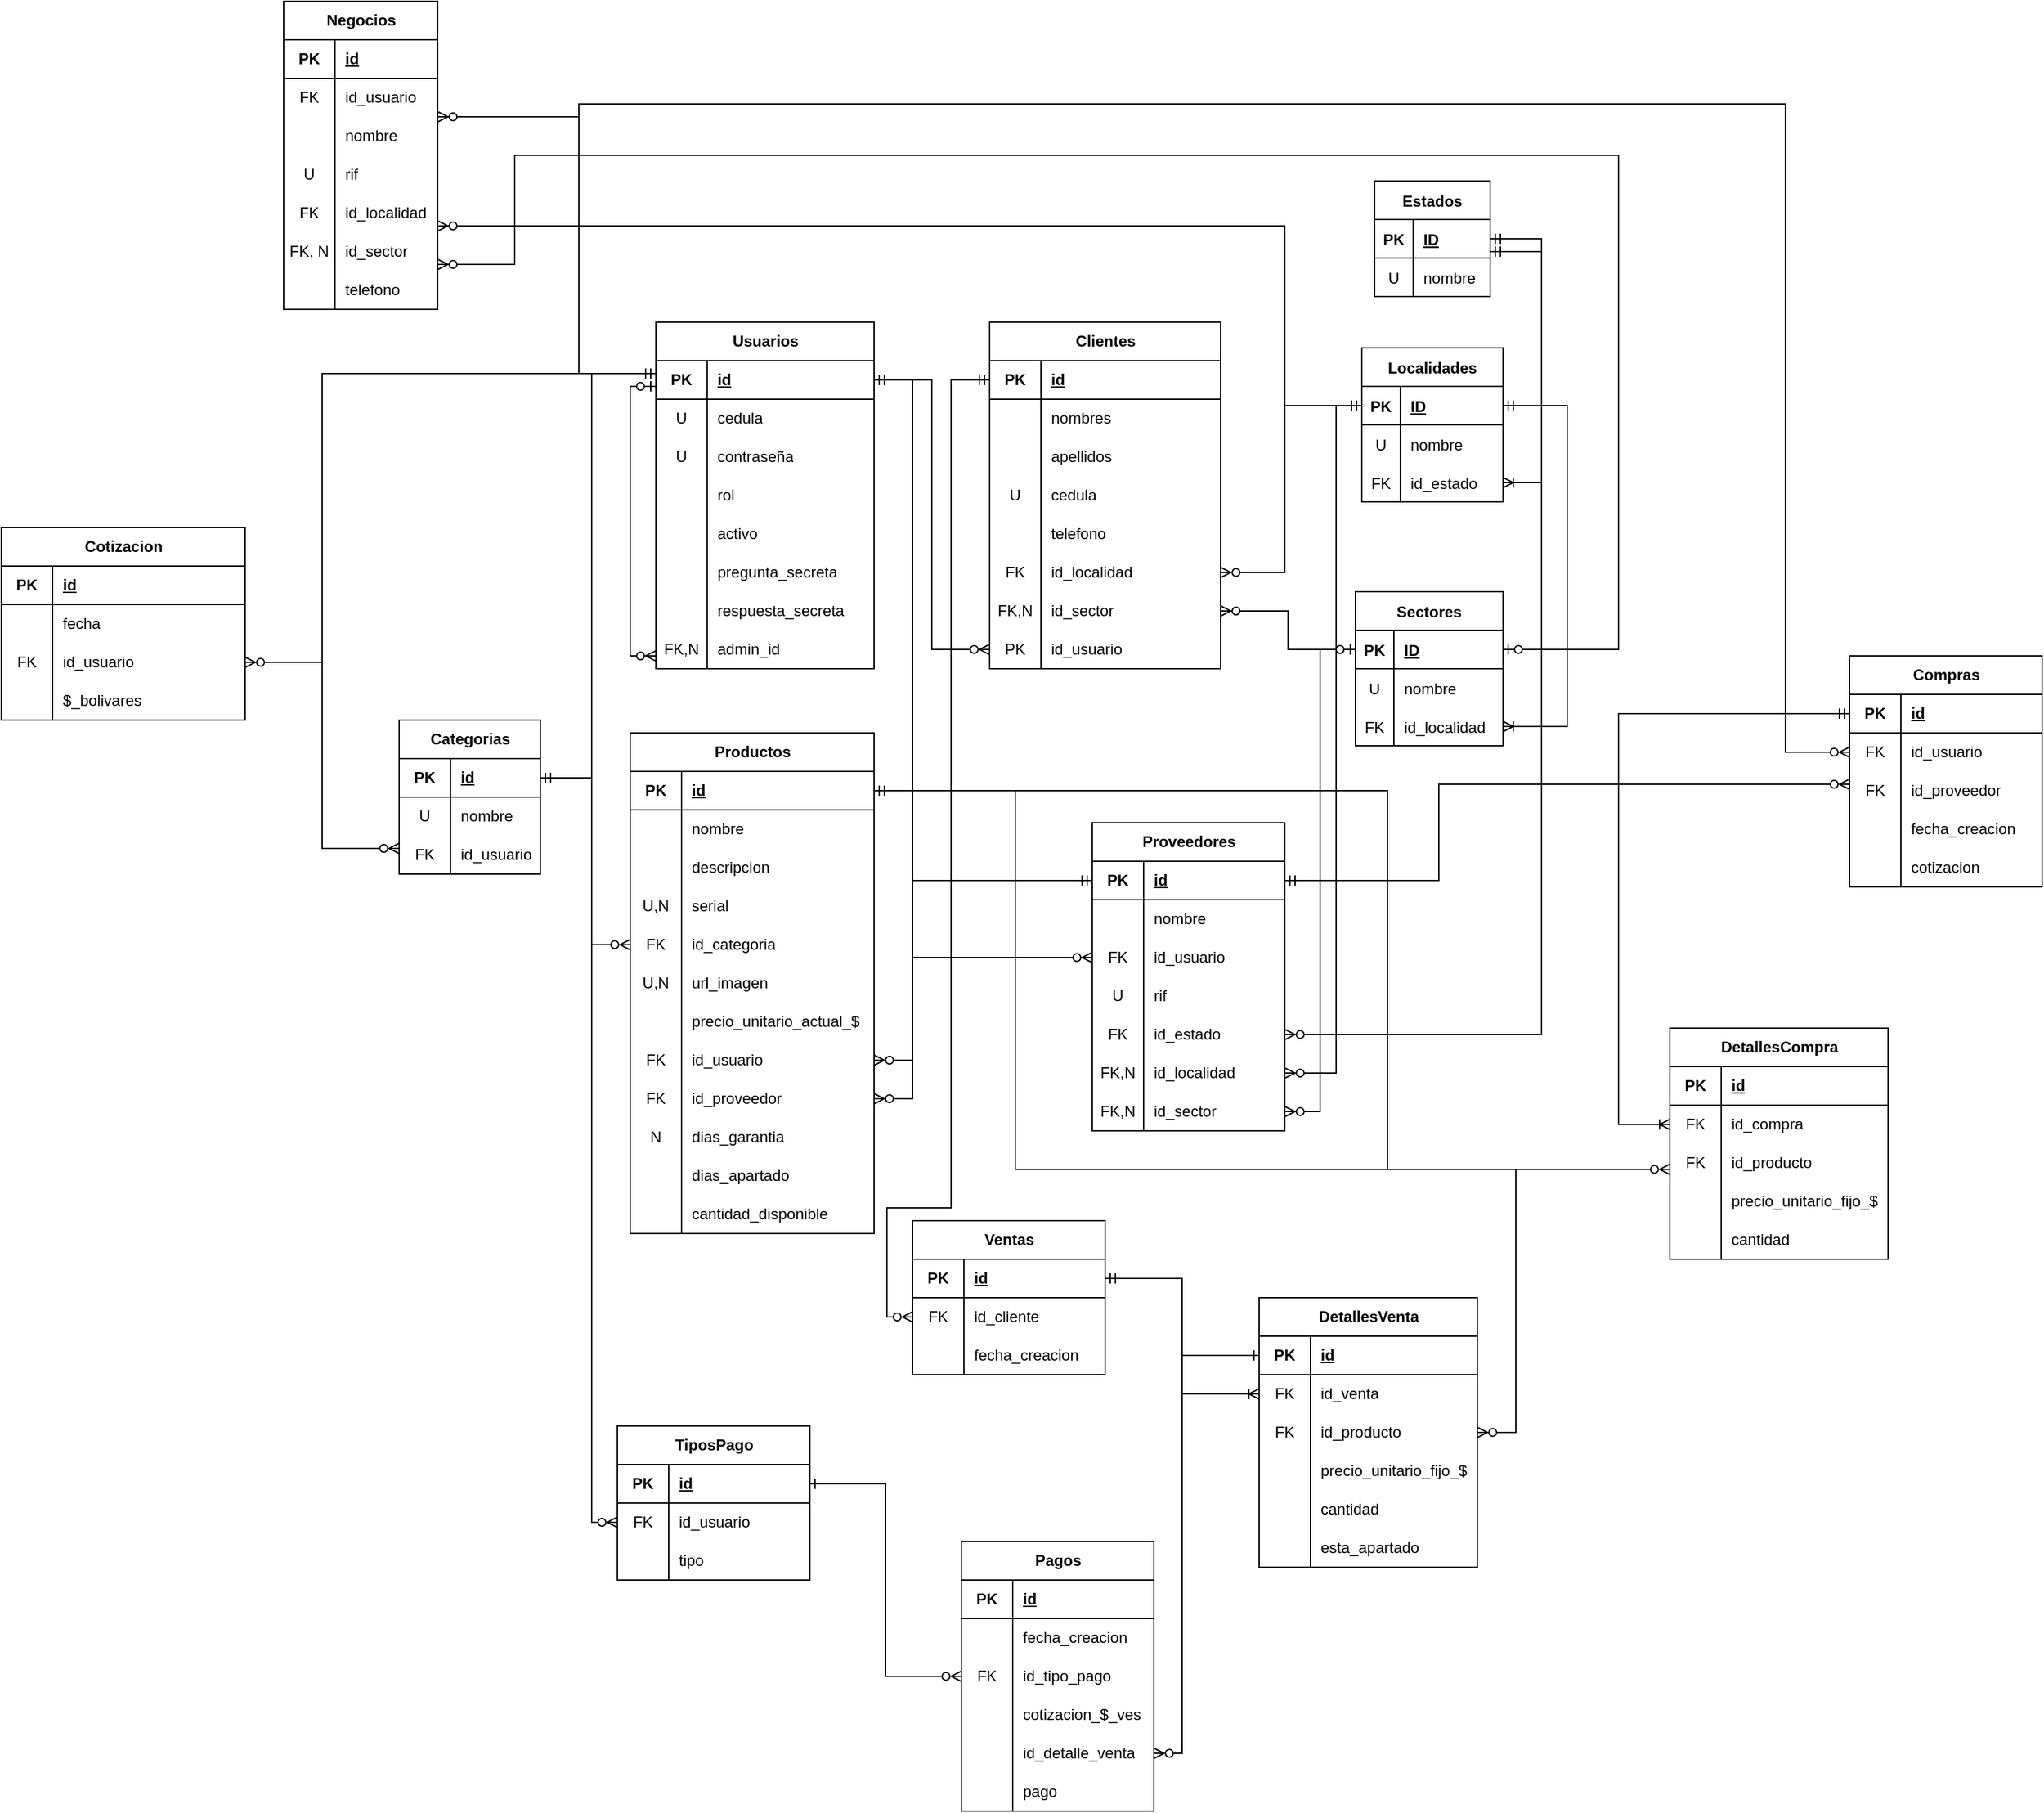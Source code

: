 <mxfile version="24.7.8">
  <diagram name="ERD" id="BRiLwdztXJArvuUFh1Ut">
    <mxGraphModel dx="1295" dy="1550" grid="1" gridSize="10" guides="1" tooltips="1" connect="1" arrows="1" fold="1" page="1" pageScale="1" pageWidth="827" pageHeight="1169" math="0" shadow="0">
      <root>
        <mxCell id="0" />
        <mxCell id="1" parent="0" />
        <mxCell id="PeRNMODVPCPIkMM7sle4-1" value="Usuarios" style="shape=table;startSize=30;container=1;collapsible=1;childLayout=tableLayout;fixedRows=1;rowLines=0;fontStyle=1;align=center;resizeLast=1;html=1;" parent="1" vertex="1">
          <mxGeometry x="100" y="130" width="170" height="270" as="geometry" />
        </mxCell>
        <mxCell id="PeRNMODVPCPIkMM7sle4-2" value="" style="shape=tableRow;horizontal=0;startSize=0;swimlaneHead=0;swimlaneBody=0;fillColor=none;collapsible=0;dropTarget=0;points=[[0,0.5],[1,0.5]];portConstraint=eastwest;top=0;left=0;right=0;bottom=1;" parent="PeRNMODVPCPIkMM7sle4-1" vertex="1">
          <mxGeometry y="30" width="170" height="30" as="geometry" />
        </mxCell>
        <mxCell id="PeRNMODVPCPIkMM7sle4-3" value="PK" style="shape=partialRectangle;connectable=0;fillColor=none;top=0;left=0;bottom=0;right=0;fontStyle=1;overflow=hidden;whiteSpace=wrap;html=1;" parent="PeRNMODVPCPIkMM7sle4-2" vertex="1">
          <mxGeometry width="40" height="30" as="geometry">
            <mxRectangle width="40" height="30" as="alternateBounds" />
          </mxGeometry>
        </mxCell>
        <mxCell id="PeRNMODVPCPIkMM7sle4-4" value="id" style="shape=partialRectangle;connectable=0;fillColor=none;top=0;left=0;bottom=0;right=0;align=left;spacingLeft=6;fontStyle=5;overflow=hidden;whiteSpace=wrap;html=1;" parent="PeRNMODVPCPIkMM7sle4-2" vertex="1">
          <mxGeometry x="40" width="130" height="30" as="geometry">
            <mxRectangle width="130" height="30" as="alternateBounds" />
          </mxGeometry>
        </mxCell>
        <mxCell id="PeRNMODVPCPIkMM7sle4-5" value="" style="shape=tableRow;horizontal=0;startSize=0;swimlaneHead=0;swimlaneBody=0;fillColor=none;collapsible=0;dropTarget=0;points=[[0,0.5],[1,0.5]];portConstraint=eastwest;top=0;left=0;right=0;bottom=0;" parent="PeRNMODVPCPIkMM7sle4-1" vertex="1">
          <mxGeometry y="60" width="170" height="30" as="geometry" />
        </mxCell>
        <mxCell id="PeRNMODVPCPIkMM7sle4-6" value="U" style="shape=partialRectangle;connectable=0;fillColor=none;top=0;left=0;bottom=0;right=0;editable=1;overflow=hidden;whiteSpace=wrap;html=1;" parent="PeRNMODVPCPIkMM7sle4-5" vertex="1">
          <mxGeometry width="40" height="30" as="geometry">
            <mxRectangle width="40" height="30" as="alternateBounds" />
          </mxGeometry>
        </mxCell>
        <mxCell id="PeRNMODVPCPIkMM7sle4-7" value="cedula" style="shape=partialRectangle;connectable=0;fillColor=none;top=0;left=0;bottom=0;right=0;align=left;spacingLeft=6;overflow=hidden;whiteSpace=wrap;html=1;" parent="PeRNMODVPCPIkMM7sle4-5" vertex="1">
          <mxGeometry x="40" width="130" height="30" as="geometry">
            <mxRectangle width="130" height="30" as="alternateBounds" />
          </mxGeometry>
        </mxCell>
        <mxCell id="PeRNMODVPCPIkMM7sle4-8" value="" style="shape=tableRow;horizontal=0;startSize=0;swimlaneHead=0;swimlaneBody=0;fillColor=none;collapsible=0;dropTarget=0;points=[[0,0.5],[1,0.5]];portConstraint=eastwest;top=0;left=0;right=0;bottom=0;" parent="PeRNMODVPCPIkMM7sle4-1" vertex="1">
          <mxGeometry y="90" width="170" height="30" as="geometry" />
        </mxCell>
        <mxCell id="PeRNMODVPCPIkMM7sle4-9" value="U" style="shape=partialRectangle;connectable=0;fillColor=none;top=0;left=0;bottom=0;right=0;editable=1;overflow=hidden;whiteSpace=wrap;html=1;" parent="PeRNMODVPCPIkMM7sle4-8" vertex="1">
          <mxGeometry width="40" height="30" as="geometry">
            <mxRectangle width="40" height="30" as="alternateBounds" />
          </mxGeometry>
        </mxCell>
        <mxCell id="PeRNMODVPCPIkMM7sle4-10" value="contraseña" style="shape=partialRectangle;connectable=0;fillColor=none;top=0;left=0;bottom=0;right=0;align=left;spacingLeft=6;overflow=hidden;whiteSpace=wrap;html=1;" parent="PeRNMODVPCPIkMM7sle4-8" vertex="1">
          <mxGeometry x="40" width="130" height="30" as="geometry">
            <mxRectangle width="130" height="30" as="alternateBounds" />
          </mxGeometry>
        </mxCell>
        <mxCell id="PeRNMODVPCPIkMM7sle4-24" value="" style="shape=tableRow;horizontal=0;startSize=0;swimlaneHead=0;swimlaneBody=0;fillColor=none;collapsible=0;dropTarget=0;points=[[0,0.5],[1,0.5]];portConstraint=eastwest;top=0;left=0;right=0;bottom=0;" parent="PeRNMODVPCPIkMM7sle4-1" vertex="1">
          <mxGeometry y="120" width="170" height="30" as="geometry" />
        </mxCell>
        <mxCell id="PeRNMODVPCPIkMM7sle4-25" value="" style="shape=partialRectangle;connectable=0;fillColor=none;top=0;left=0;bottom=0;right=0;editable=1;overflow=hidden;whiteSpace=wrap;html=1;" parent="PeRNMODVPCPIkMM7sle4-24" vertex="1">
          <mxGeometry width="40" height="30" as="geometry">
            <mxRectangle width="40" height="30" as="alternateBounds" />
          </mxGeometry>
        </mxCell>
        <mxCell id="PeRNMODVPCPIkMM7sle4-26" value="rol" style="shape=partialRectangle;connectable=0;fillColor=none;top=0;left=0;bottom=0;right=0;align=left;spacingLeft=6;overflow=hidden;whiteSpace=wrap;html=1;" parent="PeRNMODVPCPIkMM7sle4-24" vertex="1">
          <mxGeometry x="40" width="130" height="30" as="geometry">
            <mxRectangle width="130" height="30" as="alternateBounds" />
          </mxGeometry>
        </mxCell>
        <mxCell id="PeRNMODVPCPIkMM7sle4-63" value="" style="shape=tableRow;horizontal=0;startSize=0;swimlaneHead=0;swimlaneBody=0;fillColor=none;collapsible=0;dropTarget=0;points=[[0,0.5],[1,0.5]];portConstraint=eastwest;top=0;left=0;right=0;bottom=0;" parent="PeRNMODVPCPIkMM7sle4-1" vertex="1">
          <mxGeometry y="150" width="170" height="30" as="geometry" />
        </mxCell>
        <mxCell id="PeRNMODVPCPIkMM7sle4-64" value="" style="shape=partialRectangle;connectable=0;fillColor=none;top=0;left=0;bottom=0;right=0;editable=1;overflow=hidden;whiteSpace=wrap;html=1;" parent="PeRNMODVPCPIkMM7sle4-63" vertex="1">
          <mxGeometry width="40" height="30" as="geometry">
            <mxRectangle width="40" height="30" as="alternateBounds" />
          </mxGeometry>
        </mxCell>
        <mxCell id="PeRNMODVPCPIkMM7sle4-65" value="activo" style="shape=partialRectangle;connectable=0;fillColor=none;top=0;left=0;bottom=0;right=0;align=left;spacingLeft=6;overflow=hidden;whiteSpace=wrap;html=1;" parent="PeRNMODVPCPIkMM7sle4-63" vertex="1">
          <mxGeometry x="40" width="130" height="30" as="geometry">
            <mxRectangle width="130" height="30" as="alternateBounds" />
          </mxGeometry>
        </mxCell>
        <mxCell id="PeRNMODVPCPIkMM7sle4-66" value="" style="shape=tableRow;horizontal=0;startSize=0;swimlaneHead=0;swimlaneBody=0;fillColor=none;collapsible=0;dropTarget=0;points=[[0,0.5],[1,0.5]];portConstraint=eastwest;top=0;left=0;right=0;bottom=0;" parent="PeRNMODVPCPIkMM7sle4-1" vertex="1">
          <mxGeometry y="180" width="170" height="30" as="geometry" />
        </mxCell>
        <mxCell id="PeRNMODVPCPIkMM7sle4-67" value="" style="shape=partialRectangle;connectable=0;fillColor=none;top=0;left=0;bottom=0;right=0;editable=1;overflow=hidden;whiteSpace=wrap;html=1;" parent="PeRNMODVPCPIkMM7sle4-66" vertex="1">
          <mxGeometry width="40" height="30" as="geometry">
            <mxRectangle width="40" height="30" as="alternateBounds" />
          </mxGeometry>
        </mxCell>
        <mxCell id="PeRNMODVPCPIkMM7sle4-68" value="pregunta_secreta" style="shape=partialRectangle;connectable=0;fillColor=none;top=0;left=0;bottom=0;right=0;align=left;spacingLeft=6;overflow=hidden;whiteSpace=wrap;html=1;" parent="PeRNMODVPCPIkMM7sle4-66" vertex="1">
          <mxGeometry x="40" width="130" height="30" as="geometry">
            <mxRectangle width="130" height="30" as="alternateBounds" />
          </mxGeometry>
        </mxCell>
        <mxCell id="PeRNMODVPCPIkMM7sle4-69" value="" style="shape=tableRow;horizontal=0;startSize=0;swimlaneHead=0;swimlaneBody=0;fillColor=none;collapsible=0;dropTarget=0;points=[[0,0.5],[1,0.5]];portConstraint=eastwest;top=0;left=0;right=0;bottom=0;" parent="PeRNMODVPCPIkMM7sle4-1" vertex="1">
          <mxGeometry y="210" width="170" height="30" as="geometry" />
        </mxCell>
        <mxCell id="PeRNMODVPCPIkMM7sle4-70" value="" style="shape=partialRectangle;connectable=0;fillColor=none;top=0;left=0;bottom=0;right=0;editable=1;overflow=hidden;whiteSpace=wrap;html=1;" parent="PeRNMODVPCPIkMM7sle4-69" vertex="1">
          <mxGeometry width="40" height="30" as="geometry">
            <mxRectangle width="40" height="30" as="alternateBounds" />
          </mxGeometry>
        </mxCell>
        <mxCell id="PeRNMODVPCPIkMM7sle4-71" value="respuesta_secreta" style="shape=partialRectangle;connectable=0;fillColor=none;top=0;left=0;bottom=0;right=0;align=left;spacingLeft=6;overflow=hidden;whiteSpace=wrap;html=1;" parent="PeRNMODVPCPIkMM7sle4-69" vertex="1">
          <mxGeometry x="40" width="130" height="30" as="geometry">
            <mxRectangle width="130" height="30" as="alternateBounds" />
          </mxGeometry>
        </mxCell>
        <mxCell id="PeRNMODVPCPIkMM7sle4-72" value="" style="shape=tableRow;horizontal=0;startSize=0;swimlaneHead=0;swimlaneBody=0;fillColor=none;collapsible=0;dropTarget=0;points=[[0,0.5],[1,0.5]];portConstraint=eastwest;top=0;left=0;right=0;bottom=0;" parent="PeRNMODVPCPIkMM7sle4-1" vertex="1">
          <mxGeometry y="240" width="170" height="30" as="geometry" />
        </mxCell>
        <mxCell id="PeRNMODVPCPIkMM7sle4-73" value="FK,N" style="shape=partialRectangle;connectable=0;fillColor=none;top=0;left=0;bottom=0;right=0;editable=1;overflow=hidden;whiteSpace=wrap;html=1;" parent="PeRNMODVPCPIkMM7sle4-72" vertex="1">
          <mxGeometry width="40" height="30" as="geometry">
            <mxRectangle width="40" height="30" as="alternateBounds" />
          </mxGeometry>
        </mxCell>
        <mxCell id="PeRNMODVPCPIkMM7sle4-74" value="admin_id" style="shape=partialRectangle;connectable=0;fillColor=none;top=0;left=0;bottom=0;right=0;align=left;spacingLeft=6;overflow=hidden;whiteSpace=wrap;html=1;" parent="PeRNMODVPCPIkMM7sle4-72" vertex="1">
          <mxGeometry x="40" width="130" height="30" as="geometry">
            <mxRectangle width="130" height="30" as="alternateBounds" />
          </mxGeometry>
        </mxCell>
        <mxCell id="PeRNMODVPCPIkMM7sle4-27" value="Clientes" style="shape=table;startSize=30;container=1;collapsible=1;childLayout=tableLayout;fixedRows=1;rowLines=0;fontStyle=1;align=center;resizeLast=1;html=1;" parent="1" vertex="1">
          <mxGeometry x="360" y="130" width="180" height="270" as="geometry" />
        </mxCell>
        <mxCell id="PeRNMODVPCPIkMM7sle4-28" value="" style="shape=tableRow;horizontal=0;startSize=0;swimlaneHead=0;swimlaneBody=0;fillColor=none;collapsible=0;dropTarget=0;points=[[0,0.5],[1,0.5]];portConstraint=eastwest;top=0;left=0;right=0;bottom=1;" parent="PeRNMODVPCPIkMM7sle4-27" vertex="1">
          <mxGeometry y="30" width="180" height="30" as="geometry" />
        </mxCell>
        <mxCell id="PeRNMODVPCPIkMM7sle4-29" value="PK" style="shape=partialRectangle;connectable=0;fillColor=none;top=0;left=0;bottom=0;right=0;fontStyle=1;overflow=hidden;whiteSpace=wrap;html=1;" parent="PeRNMODVPCPIkMM7sle4-28" vertex="1">
          <mxGeometry width="40" height="30" as="geometry">
            <mxRectangle width="40" height="30" as="alternateBounds" />
          </mxGeometry>
        </mxCell>
        <mxCell id="PeRNMODVPCPIkMM7sle4-30" value="id" style="shape=partialRectangle;connectable=0;fillColor=none;top=0;left=0;bottom=0;right=0;align=left;spacingLeft=6;fontStyle=5;overflow=hidden;whiteSpace=wrap;html=1;" parent="PeRNMODVPCPIkMM7sle4-28" vertex="1">
          <mxGeometry x="40" width="140" height="30" as="geometry">
            <mxRectangle width="140" height="30" as="alternateBounds" />
          </mxGeometry>
        </mxCell>
        <mxCell id="PeRNMODVPCPIkMM7sle4-31" value="" style="shape=tableRow;horizontal=0;startSize=0;swimlaneHead=0;swimlaneBody=0;fillColor=none;collapsible=0;dropTarget=0;points=[[0,0.5],[1,0.5]];portConstraint=eastwest;top=0;left=0;right=0;bottom=0;" parent="PeRNMODVPCPIkMM7sle4-27" vertex="1">
          <mxGeometry y="60" width="180" height="30" as="geometry" />
        </mxCell>
        <mxCell id="PeRNMODVPCPIkMM7sle4-32" value="" style="shape=partialRectangle;connectable=0;fillColor=none;top=0;left=0;bottom=0;right=0;editable=1;overflow=hidden;whiteSpace=wrap;html=1;" parent="PeRNMODVPCPIkMM7sle4-31" vertex="1">
          <mxGeometry width="40" height="30" as="geometry">
            <mxRectangle width="40" height="30" as="alternateBounds" />
          </mxGeometry>
        </mxCell>
        <mxCell id="PeRNMODVPCPIkMM7sle4-33" value="nombres" style="shape=partialRectangle;connectable=0;fillColor=none;top=0;left=0;bottom=0;right=0;align=left;spacingLeft=6;overflow=hidden;whiteSpace=wrap;html=1;" parent="PeRNMODVPCPIkMM7sle4-31" vertex="1">
          <mxGeometry x="40" width="140" height="30" as="geometry">
            <mxRectangle width="140" height="30" as="alternateBounds" />
          </mxGeometry>
        </mxCell>
        <mxCell id="PeRNMODVPCPIkMM7sle4-34" value="" style="shape=tableRow;horizontal=0;startSize=0;swimlaneHead=0;swimlaneBody=0;fillColor=none;collapsible=0;dropTarget=0;points=[[0,0.5],[1,0.5]];portConstraint=eastwest;top=0;left=0;right=0;bottom=0;" parent="PeRNMODVPCPIkMM7sle4-27" vertex="1">
          <mxGeometry y="90" width="180" height="30" as="geometry" />
        </mxCell>
        <mxCell id="PeRNMODVPCPIkMM7sle4-35" value="" style="shape=partialRectangle;connectable=0;fillColor=none;top=0;left=0;bottom=0;right=0;editable=1;overflow=hidden;whiteSpace=wrap;html=1;" parent="PeRNMODVPCPIkMM7sle4-34" vertex="1">
          <mxGeometry width="40" height="30" as="geometry">
            <mxRectangle width="40" height="30" as="alternateBounds" />
          </mxGeometry>
        </mxCell>
        <mxCell id="PeRNMODVPCPIkMM7sle4-36" value="apellidos" style="shape=partialRectangle;connectable=0;fillColor=none;top=0;left=0;bottom=0;right=0;align=left;spacingLeft=6;overflow=hidden;whiteSpace=wrap;html=1;" parent="PeRNMODVPCPIkMM7sle4-34" vertex="1">
          <mxGeometry x="40" width="140" height="30" as="geometry">
            <mxRectangle width="140" height="30" as="alternateBounds" />
          </mxGeometry>
        </mxCell>
        <mxCell id="PeRNMODVPCPIkMM7sle4-37" value="" style="shape=tableRow;horizontal=0;startSize=0;swimlaneHead=0;swimlaneBody=0;fillColor=none;collapsible=0;dropTarget=0;points=[[0,0.5],[1,0.5]];portConstraint=eastwest;top=0;left=0;right=0;bottom=0;" parent="PeRNMODVPCPIkMM7sle4-27" vertex="1">
          <mxGeometry y="120" width="180" height="30" as="geometry" />
        </mxCell>
        <mxCell id="PeRNMODVPCPIkMM7sle4-38" value="U" style="shape=partialRectangle;connectable=0;fillColor=none;top=0;left=0;bottom=0;right=0;editable=1;overflow=hidden;whiteSpace=wrap;html=1;" parent="PeRNMODVPCPIkMM7sle4-37" vertex="1">
          <mxGeometry width="40" height="30" as="geometry">
            <mxRectangle width="40" height="30" as="alternateBounds" />
          </mxGeometry>
        </mxCell>
        <mxCell id="PeRNMODVPCPIkMM7sle4-39" value="cedula" style="shape=partialRectangle;connectable=0;fillColor=none;top=0;left=0;bottom=0;right=0;align=left;spacingLeft=6;overflow=hidden;whiteSpace=wrap;html=1;" parent="PeRNMODVPCPIkMM7sle4-37" vertex="1">
          <mxGeometry x="40" width="140" height="30" as="geometry">
            <mxRectangle width="140" height="30" as="alternateBounds" />
          </mxGeometry>
        </mxCell>
        <mxCell id="PeRNMODVPCPIkMM7sle4-40" value="" style="shape=tableRow;horizontal=0;startSize=0;swimlaneHead=0;swimlaneBody=0;fillColor=none;collapsible=0;dropTarget=0;points=[[0,0.5],[1,0.5]];portConstraint=eastwest;top=0;left=0;right=0;bottom=0;" parent="PeRNMODVPCPIkMM7sle4-27" vertex="1">
          <mxGeometry y="150" width="180" height="30" as="geometry" />
        </mxCell>
        <mxCell id="PeRNMODVPCPIkMM7sle4-41" value="" style="shape=partialRectangle;connectable=0;fillColor=none;top=0;left=0;bottom=0;right=0;editable=1;overflow=hidden;whiteSpace=wrap;html=1;" parent="PeRNMODVPCPIkMM7sle4-40" vertex="1">
          <mxGeometry width="40" height="30" as="geometry">
            <mxRectangle width="40" height="30" as="alternateBounds" />
          </mxGeometry>
        </mxCell>
        <mxCell id="PeRNMODVPCPIkMM7sle4-42" value="telefono" style="shape=partialRectangle;connectable=0;fillColor=none;top=0;left=0;bottom=0;right=0;align=left;spacingLeft=6;overflow=hidden;whiteSpace=wrap;html=1;" parent="PeRNMODVPCPIkMM7sle4-40" vertex="1">
          <mxGeometry x="40" width="140" height="30" as="geometry">
            <mxRectangle width="140" height="30" as="alternateBounds" />
          </mxGeometry>
        </mxCell>
        <mxCell id="PeRNMODVPCPIkMM7sle4-52" value="" style="shape=tableRow;horizontal=0;startSize=0;swimlaneHead=0;swimlaneBody=0;fillColor=none;collapsible=0;dropTarget=0;points=[[0,0.5],[1,0.5]];portConstraint=eastwest;top=0;left=0;right=0;bottom=0;" parent="PeRNMODVPCPIkMM7sle4-27" vertex="1">
          <mxGeometry y="180" width="180" height="30" as="geometry" />
        </mxCell>
        <mxCell id="PeRNMODVPCPIkMM7sle4-53" value="FK" style="shape=partialRectangle;connectable=0;fillColor=none;top=0;left=0;bottom=0;right=0;editable=1;overflow=hidden;whiteSpace=wrap;html=1;" parent="PeRNMODVPCPIkMM7sle4-52" vertex="1">
          <mxGeometry width="40" height="30" as="geometry">
            <mxRectangle width="40" height="30" as="alternateBounds" />
          </mxGeometry>
        </mxCell>
        <mxCell id="PeRNMODVPCPIkMM7sle4-54" value="id_localidad" style="shape=partialRectangle;connectable=0;fillColor=none;top=0;left=0;bottom=0;right=0;align=left;spacingLeft=6;overflow=hidden;whiteSpace=wrap;html=1;" parent="PeRNMODVPCPIkMM7sle4-52" vertex="1">
          <mxGeometry x="40" width="140" height="30" as="geometry">
            <mxRectangle width="140" height="30" as="alternateBounds" />
          </mxGeometry>
        </mxCell>
        <mxCell id="PeRNMODVPCPIkMM7sle4-55" value="" style="shape=tableRow;horizontal=0;startSize=0;swimlaneHead=0;swimlaneBody=0;fillColor=none;collapsible=0;dropTarget=0;points=[[0,0.5],[1,0.5]];portConstraint=eastwest;top=0;left=0;right=0;bottom=0;" parent="PeRNMODVPCPIkMM7sle4-27" vertex="1">
          <mxGeometry y="210" width="180" height="30" as="geometry" />
        </mxCell>
        <mxCell id="PeRNMODVPCPIkMM7sle4-56" value="FK,N" style="shape=partialRectangle;connectable=0;fillColor=none;top=0;left=0;bottom=0;right=0;editable=1;overflow=hidden;whiteSpace=wrap;html=1;" parent="PeRNMODVPCPIkMM7sle4-55" vertex="1">
          <mxGeometry width="40" height="30" as="geometry">
            <mxRectangle width="40" height="30" as="alternateBounds" />
          </mxGeometry>
        </mxCell>
        <mxCell id="PeRNMODVPCPIkMM7sle4-57" value="id_sector" style="shape=partialRectangle;connectable=0;fillColor=none;top=0;left=0;bottom=0;right=0;align=left;spacingLeft=6;overflow=hidden;whiteSpace=wrap;html=1;" parent="PeRNMODVPCPIkMM7sle4-55" vertex="1">
          <mxGeometry x="40" width="140" height="30" as="geometry">
            <mxRectangle width="140" height="30" as="alternateBounds" />
          </mxGeometry>
        </mxCell>
        <mxCell id="PeRNMODVPCPIkMM7sle4-58" value="" style="shape=tableRow;horizontal=0;startSize=0;swimlaneHead=0;swimlaneBody=0;fillColor=none;collapsible=0;dropTarget=0;points=[[0,0.5],[1,0.5]];portConstraint=eastwest;top=0;left=0;right=0;bottom=0;" parent="PeRNMODVPCPIkMM7sle4-27" vertex="1">
          <mxGeometry y="240" width="180" height="30" as="geometry" />
        </mxCell>
        <mxCell id="PeRNMODVPCPIkMM7sle4-59" value="PK" style="shape=partialRectangle;connectable=0;fillColor=none;top=0;left=0;bottom=0;right=0;editable=1;overflow=hidden;whiteSpace=wrap;html=1;" parent="PeRNMODVPCPIkMM7sle4-58" vertex="1">
          <mxGeometry width="40" height="30" as="geometry">
            <mxRectangle width="40" height="30" as="alternateBounds" />
          </mxGeometry>
        </mxCell>
        <mxCell id="PeRNMODVPCPIkMM7sle4-60" value="id_usuario" style="shape=partialRectangle;connectable=0;fillColor=none;top=0;left=0;bottom=0;right=0;align=left;spacingLeft=6;overflow=hidden;whiteSpace=wrap;html=1;" parent="PeRNMODVPCPIkMM7sle4-58" vertex="1">
          <mxGeometry x="40" width="140" height="30" as="geometry">
            <mxRectangle width="140" height="30" as="alternateBounds" />
          </mxGeometry>
        </mxCell>
        <mxCell id="PeRNMODVPCPIkMM7sle4-62" value="" style="fontSize=12;html=1;endArrow=ERzeroToMany;startArrow=ERmandOne;rounded=0;edgeStyle=orthogonalEdgeStyle;" parent="1" source="PeRNMODVPCPIkMM7sle4-2" target="PeRNMODVPCPIkMM7sle4-58" edge="1">
          <mxGeometry width="100" height="100" relative="1" as="geometry">
            <mxPoint x="370" y="320" as="sourcePoint" />
            <mxPoint x="470" y="220" as="targetPoint" />
          </mxGeometry>
        </mxCell>
        <mxCell id="uCdSIYqcb21Cv6pojrBF-14" value="Estados" style="shape=table;startSize=30;container=1;collapsible=1;childLayout=tableLayout;fixedRows=1;rowLines=0;fontStyle=1;align=center;resizeLast=1;" parent="1" vertex="1">
          <mxGeometry x="660" y="20" width="90" height="90" as="geometry" />
        </mxCell>
        <mxCell id="uCdSIYqcb21Cv6pojrBF-15" value="" style="shape=tableRow;horizontal=0;startSize=0;swimlaneHead=0;swimlaneBody=0;fillColor=none;collapsible=0;dropTarget=0;points=[[0,0.5],[1,0.5]];portConstraint=eastwest;top=0;left=0;right=0;bottom=1;" parent="uCdSIYqcb21Cv6pojrBF-14" vertex="1">
          <mxGeometry y="30" width="90" height="30" as="geometry" />
        </mxCell>
        <mxCell id="uCdSIYqcb21Cv6pojrBF-16" value="PK" style="shape=partialRectangle;connectable=0;fillColor=none;top=0;left=0;bottom=0;right=0;fontStyle=1;overflow=hidden;" parent="uCdSIYqcb21Cv6pojrBF-15" vertex="1">
          <mxGeometry width="30" height="30" as="geometry">
            <mxRectangle width="30" height="30" as="alternateBounds" />
          </mxGeometry>
        </mxCell>
        <mxCell id="uCdSIYqcb21Cv6pojrBF-17" value="ID" style="shape=partialRectangle;connectable=0;fillColor=none;top=0;left=0;bottom=0;right=0;align=left;spacingLeft=6;fontStyle=5;overflow=hidden;" parent="uCdSIYqcb21Cv6pojrBF-15" vertex="1">
          <mxGeometry x="30" width="60" height="30" as="geometry">
            <mxRectangle width="60" height="30" as="alternateBounds" />
          </mxGeometry>
        </mxCell>
        <mxCell id="uCdSIYqcb21Cv6pojrBF-18" value="" style="shape=tableRow;horizontal=0;startSize=0;swimlaneHead=0;swimlaneBody=0;fillColor=none;collapsible=0;dropTarget=0;points=[[0,0.5],[1,0.5]];portConstraint=eastwest;top=0;left=0;right=0;bottom=0;" parent="uCdSIYqcb21Cv6pojrBF-14" vertex="1">
          <mxGeometry y="60" width="90" height="30" as="geometry" />
        </mxCell>
        <mxCell id="uCdSIYqcb21Cv6pojrBF-19" value="U" style="shape=partialRectangle;connectable=0;fillColor=none;top=0;left=0;bottom=0;right=0;editable=1;overflow=hidden;" parent="uCdSIYqcb21Cv6pojrBF-18" vertex="1">
          <mxGeometry width="30" height="30" as="geometry">
            <mxRectangle width="30" height="30" as="alternateBounds" />
          </mxGeometry>
        </mxCell>
        <mxCell id="uCdSIYqcb21Cv6pojrBF-20" value="nombre" style="shape=partialRectangle;connectable=0;fillColor=none;top=0;left=0;bottom=0;right=0;align=left;spacingLeft=6;overflow=hidden;" parent="uCdSIYqcb21Cv6pojrBF-18" vertex="1">
          <mxGeometry x="30" width="60" height="30" as="geometry">
            <mxRectangle width="60" height="30" as="alternateBounds" />
          </mxGeometry>
        </mxCell>
        <mxCell id="uCdSIYqcb21Cv6pojrBF-27" value="Localidades" style="shape=table;startSize=30;container=1;collapsible=1;childLayout=tableLayout;fixedRows=1;rowLines=0;fontStyle=1;align=center;resizeLast=1;" parent="1" vertex="1">
          <mxGeometry x="650" y="150" width="110" height="120" as="geometry" />
        </mxCell>
        <mxCell id="uCdSIYqcb21Cv6pojrBF-28" value="" style="shape=tableRow;horizontal=0;startSize=0;swimlaneHead=0;swimlaneBody=0;fillColor=none;collapsible=0;dropTarget=0;points=[[0,0.5],[1,0.5]];portConstraint=eastwest;top=0;left=0;right=0;bottom=1;" parent="uCdSIYqcb21Cv6pojrBF-27" vertex="1">
          <mxGeometry y="30" width="110" height="30" as="geometry" />
        </mxCell>
        <mxCell id="uCdSIYqcb21Cv6pojrBF-29" value="PK" style="shape=partialRectangle;connectable=0;fillColor=none;top=0;left=0;bottom=0;right=0;fontStyle=1;overflow=hidden;" parent="uCdSIYqcb21Cv6pojrBF-28" vertex="1">
          <mxGeometry width="30" height="30" as="geometry">
            <mxRectangle width="30" height="30" as="alternateBounds" />
          </mxGeometry>
        </mxCell>
        <mxCell id="uCdSIYqcb21Cv6pojrBF-30" value="ID" style="shape=partialRectangle;connectable=0;fillColor=none;top=0;left=0;bottom=0;right=0;align=left;spacingLeft=6;fontStyle=5;overflow=hidden;" parent="uCdSIYqcb21Cv6pojrBF-28" vertex="1">
          <mxGeometry x="30" width="80" height="30" as="geometry">
            <mxRectangle width="80" height="30" as="alternateBounds" />
          </mxGeometry>
        </mxCell>
        <mxCell id="uCdSIYqcb21Cv6pojrBF-31" value="" style="shape=tableRow;horizontal=0;startSize=0;swimlaneHead=0;swimlaneBody=0;fillColor=none;collapsible=0;dropTarget=0;points=[[0,0.5],[1,0.5]];portConstraint=eastwest;top=0;left=0;right=0;bottom=0;" parent="uCdSIYqcb21Cv6pojrBF-27" vertex="1">
          <mxGeometry y="60" width="110" height="30" as="geometry" />
        </mxCell>
        <mxCell id="uCdSIYqcb21Cv6pojrBF-32" value="U" style="shape=partialRectangle;connectable=0;fillColor=none;top=0;left=0;bottom=0;right=0;editable=1;overflow=hidden;" parent="uCdSIYqcb21Cv6pojrBF-31" vertex="1">
          <mxGeometry width="30" height="30" as="geometry">
            <mxRectangle width="30" height="30" as="alternateBounds" />
          </mxGeometry>
        </mxCell>
        <mxCell id="uCdSIYqcb21Cv6pojrBF-33" value="nombre" style="shape=partialRectangle;connectable=0;fillColor=none;top=0;left=0;bottom=0;right=0;align=left;spacingLeft=6;overflow=hidden;" parent="uCdSIYqcb21Cv6pojrBF-31" vertex="1">
          <mxGeometry x="30" width="80" height="30" as="geometry">
            <mxRectangle width="80" height="30" as="alternateBounds" />
          </mxGeometry>
        </mxCell>
        <mxCell id="uCdSIYqcb21Cv6pojrBF-34" value="" style="shape=tableRow;horizontal=0;startSize=0;swimlaneHead=0;swimlaneBody=0;fillColor=none;collapsible=0;dropTarget=0;points=[[0,0.5],[1,0.5]];portConstraint=eastwest;top=0;left=0;right=0;bottom=0;" parent="uCdSIYqcb21Cv6pojrBF-27" vertex="1">
          <mxGeometry y="90" width="110" height="30" as="geometry" />
        </mxCell>
        <mxCell id="uCdSIYqcb21Cv6pojrBF-35" value="FK" style="shape=partialRectangle;connectable=0;fillColor=none;top=0;left=0;bottom=0;right=0;editable=1;overflow=hidden;" parent="uCdSIYqcb21Cv6pojrBF-34" vertex="1">
          <mxGeometry width="30" height="30" as="geometry">
            <mxRectangle width="30" height="30" as="alternateBounds" />
          </mxGeometry>
        </mxCell>
        <mxCell id="uCdSIYqcb21Cv6pojrBF-36" value="id_estado" style="shape=partialRectangle;connectable=0;fillColor=none;top=0;left=0;bottom=0;right=0;align=left;spacingLeft=6;overflow=hidden;" parent="uCdSIYqcb21Cv6pojrBF-34" vertex="1">
          <mxGeometry x="30" width="80" height="30" as="geometry">
            <mxRectangle width="80" height="30" as="alternateBounds" />
          </mxGeometry>
        </mxCell>
        <mxCell id="uCdSIYqcb21Cv6pojrBF-37" value="" style="edgeStyle=entityRelationEdgeStyle;fontSize=12;html=1;endArrow=ERoneToMany;startArrow=ERmandOne;rounded=0;" parent="1" source="uCdSIYqcb21Cv6pojrBF-15" target="uCdSIYqcb21Cv6pojrBF-34" edge="1">
          <mxGeometry width="100" height="100" relative="1" as="geometry">
            <mxPoint x="610" y="300" as="sourcePoint" />
            <mxPoint x="710" y="200" as="targetPoint" />
          </mxGeometry>
        </mxCell>
        <mxCell id="uCdSIYqcb21Cv6pojrBF-51" value="Sectores" style="shape=table;startSize=30;container=1;collapsible=1;childLayout=tableLayout;fixedRows=1;rowLines=0;fontStyle=1;align=center;resizeLast=1;" parent="1" vertex="1">
          <mxGeometry x="645" y="340" width="115" height="120" as="geometry" />
        </mxCell>
        <mxCell id="uCdSIYqcb21Cv6pojrBF-52" value="" style="shape=tableRow;horizontal=0;startSize=0;swimlaneHead=0;swimlaneBody=0;fillColor=none;collapsible=0;dropTarget=0;points=[[0,0.5],[1,0.5]];portConstraint=eastwest;top=0;left=0;right=0;bottom=1;" parent="uCdSIYqcb21Cv6pojrBF-51" vertex="1">
          <mxGeometry y="30" width="115" height="30" as="geometry" />
        </mxCell>
        <mxCell id="uCdSIYqcb21Cv6pojrBF-53" value="PK" style="shape=partialRectangle;connectable=0;fillColor=none;top=0;left=0;bottom=0;right=0;fontStyle=1;overflow=hidden;" parent="uCdSIYqcb21Cv6pojrBF-52" vertex="1">
          <mxGeometry width="30" height="30" as="geometry">
            <mxRectangle width="30" height="30" as="alternateBounds" />
          </mxGeometry>
        </mxCell>
        <mxCell id="uCdSIYqcb21Cv6pojrBF-54" value="ID" style="shape=partialRectangle;connectable=0;fillColor=none;top=0;left=0;bottom=0;right=0;align=left;spacingLeft=6;fontStyle=5;overflow=hidden;" parent="uCdSIYqcb21Cv6pojrBF-52" vertex="1">
          <mxGeometry x="30" width="85" height="30" as="geometry">
            <mxRectangle width="85" height="30" as="alternateBounds" />
          </mxGeometry>
        </mxCell>
        <mxCell id="uCdSIYqcb21Cv6pojrBF-55" value="" style="shape=tableRow;horizontal=0;startSize=0;swimlaneHead=0;swimlaneBody=0;fillColor=none;collapsible=0;dropTarget=0;points=[[0,0.5],[1,0.5]];portConstraint=eastwest;top=0;left=0;right=0;bottom=0;" parent="uCdSIYqcb21Cv6pojrBF-51" vertex="1">
          <mxGeometry y="60" width="115" height="30" as="geometry" />
        </mxCell>
        <mxCell id="uCdSIYqcb21Cv6pojrBF-56" value="U" style="shape=partialRectangle;connectable=0;fillColor=none;top=0;left=0;bottom=0;right=0;editable=1;overflow=hidden;" parent="uCdSIYqcb21Cv6pojrBF-55" vertex="1">
          <mxGeometry width="30" height="30" as="geometry">
            <mxRectangle width="30" height="30" as="alternateBounds" />
          </mxGeometry>
        </mxCell>
        <mxCell id="uCdSIYqcb21Cv6pojrBF-57" value="nombre" style="shape=partialRectangle;connectable=0;fillColor=none;top=0;left=0;bottom=0;right=0;align=left;spacingLeft=6;overflow=hidden;" parent="uCdSIYqcb21Cv6pojrBF-55" vertex="1">
          <mxGeometry x="30" width="85" height="30" as="geometry">
            <mxRectangle width="85" height="30" as="alternateBounds" />
          </mxGeometry>
        </mxCell>
        <mxCell id="uCdSIYqcb21Cv6pojrBF-58" value="" style="shape=tableRow;horizontal=0;startSize=0;swimlaneHead=0;swimlaneBody=0;fillColor=none;collapsible=0;dropTarget=0;points=[[0,0.5],[1,0.5]];portConstraint=eastwest;top=0;left=0;right=0;bottom=0;" parent="uCdSIYqcb21Cv6pojrBF-51" vertex="1">
          <mxGeometry y="90" width="115" height="30" as="geometry" />
        </mxCell>
        <mxCell id="uCdSIYqcb21Cv6pojrBF-59" value="FK" style="shape=partialRectangle;connectable=0;fillColor=none;top=0;left=0;bottom=0;right=0;editable=1;overflow=hidden;" parent="uCdSIYqcb21Cv6pojrBF-58" vertex="1">
          <mxGeometry width="30" height="30" as="geometry">
            <mxRectangle width="30" height="30" as="alternateBounds" />
          </mxGeometry>
        </mxCell>
        <mxCell id="uCdSIYqcb21Cv6pojrBF-60" value="id_localidad" style="shape=partialRectangle;connectable=0;fillColor=none;top=0;left=0;bottom=0;right=0;align=left;spacingLeft=6;overflow=hidden;" parent="uCdSIYqcb21Cv6pojrBF-58" vertex="1">
          <mxGeometry x="30" width="85" height="30" as="geometry">
            <mxRectangle width="85" height="30" as="alternateBounds" />
          </mxGeometry>
        </mxCell>
        <mxCell id="uCdSIYqcb21Cv6pojrBF-64" value="" style="edgeStyle=elbowEdgeStyle;fontSize=12;html=1;endArrow=ERoneToMany;startArrow=ERmandOne;rounded=0;" parent="1" source="uCdSIYqcb21Cv6pojrBF-28" target="uCdSIYqcb21Cv6pojrBF-58" edge="1">
          <mxGeometry width="100" height="100" relative="1" as="geometry">
            <mxPoint x="760" y="75" as="sourcePoint" />
            <mxPoint x="770" y="265" as="targetPoint" />
            <Array as="points">
              <mxPoint x="810" y="320" />
            </Array>
          </mxGeometry>
        </mxCell>
        <mxCell id="uCdSIYqcb21Cv6pojrBF-67" value="" style="edgeStyle=elbowEdgeStyle;fontSize=12;html=1;endArrow=ERzeroToMany;startArrow=ERmandOne;rounded=0;" parent="1" source="uCdSIYqcb21Cv6pojrBF-28" target="PeRNMODVPCPIkMM7sle4-52" edge="1">
          <mxGeometry width="100" height="100" relative="1" as="geometry">
            <mxPoint x="670" y="75.059" as="sourcePoint" />
            <mxPoint x="550" y="335.059" as="targetPoint" />
            <Array as="points">
              <mxPoint x="590" y="260" />
              <mxPoint x="610" y="280" />
            </Array>
          </mxGeometry>
        </mxCell>
        <mxCell id="uCdSIYqcb21Cv6pojrBF-69" value="" style="edgeStyle=elbowEdgeStyle;fontSize=12;html=1;endArrow=ERzeroToMany;startArrow=ERzeroToOne;rounded=0;" parent="1" source="uCdSIYqcb21Cv6pojrBF-52" target="PeRNMODVPCPIkMM7sle4-55" edge="1">
          <mxGeometry width="100" height="100" relative="1" as="geometry">
            <mxPoint x="410" y="330" as="sourcePoint" />
            <mxPoint x="510" y="230" as="targetPoint" />
          </mxGeometry>
        </mxCell>
        <mxCell id="7Dfp2oAcMnjeS8blXKSu-1" value="Productos" style="shape=table;startSize=30;container=1;collapsible=1;childLayout=tableLayout;fixedRows=1;rowLines=0;fontStyle=1;align=center;resizeLast=1;html=1;" vertex="1" parent="1">
          <mxGeometry x="80" y="450" width="190" height="390" as="geometry" />
        </mxCell>
        <mxCell id="7Dfp2oAcMnjeS8blXKSu-2" value="" style="shape=tableRow;horizontal=0;startSize=0;swimlaneHead=0;swimlaneBody=0;fillColor=none;collapsible=0;dropTarget=0;points=[[0,0.5],[1,0.5]];portConstraint=eastwest;top=0;left=0;right=0;bottom=1;" vertex="1" parent="7Dfp2oAcMnjeS8blXKSu-1">
          <mxGeometry y="30" width="190" height="30" as="geometry" />
        </mxCell>
        <mxCell id="7Dfp2oAcMnjeS8blXKSu-3" value="PK" style="shape=partialRectangle;connectable=0;fillColor=none;top=0;left=0;bottom=0;right=0;fontStyle=1;overflow=hidden;whiteSpace=wrap;html=1;" vertex="1" parent="7Dfp2oAcMnjeS8blXKSu-2">
          <mxGeometry width="40" height="30" as="geometry">
            <mxRectangle width="40" height="30" as="alternateBounds" />
          </mxGeometry>
        </mxCell>
        <mxCell id="7Dfp2oAcMnjeS8blXKSu-4" value="id" style="shape=partialRectangle;connectable=0;fillColor=none;top=0;left=0;bottom=0;right=0;align=left;spacingLeft=6;fontStyle=5;overflow=hidden;whiteSpace=wrap;html=1;" vertex="1" parent="7Dfp2oAcMnjeS8blXKSu-2">
          <mxGeometry x="40" width="150" height="30" as="geometry">
            <mxRectangle width="150" height="30" as="alternateBounds" />
          </mxGeometry>
        </mxCell>
        <mxCell id="7Dfp2oAcMnjeS8blXKSu-23" value="" style="shape=tableRow;horizontal=0;startSize=0;swimlaneHead=0;swimlaneBody=0;fillColor=none;collapsible=0;dropTarget=0;points=[[0,0.5],[1,0.5]];portConstraint=eastwest;top=0;left=0;right=0;bottom=0;" vertex="1" parent="7Dfp2oAcMnjeS8blXKSu-1">
          <mxGeometry y="60" width="190" height="30" as="geometry" />
        </mxCell>
        <mxCell id="7Dfp2oAcMnjeS8blXKSu-24" value="" style="shape=partialRectangle;connectable=0;fillColor=none;top=0;left=0;bottom=0;right=0;editable=1;overflow=hidden;whiteSpace=wrap;html=1;" vertex="1" parent="7Dfp2oAcMnjeS8blXKSu-23">
          <mxGeometry width="40" height="30" as="geometry">
            <mxRectangle width="40" height="30" as="alternateBounds" />
          </mxGeometry>
        </mxCell>
        <mxCell id="7Dfp2oAcMnjeS8blXKSu-25" value="nombre" style="shape=partialRectangle;connectable=0;fillColor=none;top=0;left=0;bottom=0;right=0;align=left;spacingLeft=6;overflow=hidden;whiteSpace=wrap;html=1;" vertex="1" parent="7Dfp2oAcMnjeS8blXKSu-23">
          <mxGeometry x="40" width="150" height="30" as="geometry">
            <mxRectangle width="150" height="30" as="alternateBounds" />
          </mxGeometry>
        </mxCell>
        <mxCell id="7Dfp2oAcMnjeS8blXKSu-53" value="" style="shape=tableRow;horizontal=0;startSize=0;swimlaneHead=0;swimlaneBody=0;fillColor=none;collapsible=0;dropTarget=0;points=[[0,0.5],[1,0.5]];portConstraint=eastwest;top=0;left=0;right=0;bottom=0;" vertex="1" parent="7Dfp2oAcMnjeS8blXKSu-1">
          <mxGeometry y="90" width="190" height="30" as="geometry" />
        </mxCell>
        <mxCell id="7Dfp2oAcMnjeS8blXKSu-54" value="" style="shape=partialRectangle;connectable=0;fillColor=none;top=0;left=0;bottom=0;right=0;editable=1;overflow=hidden;whiteSpace=wrap;html=1;" vertex="1" parent="7Dfp2oAcMnjeS8blXKSu-53">
          <mxGeometry width="40" height="30" as="geometry">
            <mxRectangle width="40" height="30" as="alternateBounds" />
          </mxGeometry>
        </mxCell>
        <mxCell id="7Dfp2oAcMnjeS8blXKSu-55" value="descripcion" style="shape=partialRectangle;connectable=0;fillColor=none;top=0;left=0;bottom=0;right=0;align=left;spacingLeft=6;overflow=hidden;whiteSpace=wrap;html=1;" vertex="1" parent="7Dfp2oAcMnjeS8blXKSu-53">
          <mxGeometry x="40" width="150" height="30" as="geometry">
            <mxRectangle width="150" height="30" as="alternateBounds" />
          </mxGeometry>
        </mxCell>
        <mxCell id="7Dfp2oAcMnjeS8blXKSu-27" value="" style="shape=tableRow;horizontal=0;startSize=0;swimlaneHead=0;swimlaneBody=0;fillColor=none;collapsible=0;dropTarget=0;points=[[0,0.5],[1,0.5]];portConstraint=eastwest;top=0;left=0;right=0;bottom=0;" vertex="1" parent="7Dfp2oAcMnjeS8blXKSu-1">
          <mxGeometry y="120" width="190" height="30" as="geometry" />
        </mxCell>
        <mxCell id="7Dfp2oAcMnjeS8blXKSu-28" value="U,N" style="shape=partialRectangle;connectable=0;fillColor=none;top=0;left=0;bottom=0;right=0;editable=1;overflow=hidden;whiteSpace=wrap;html=1;" vertex="1" parent="7Dfp2oAcMnjeS8blXKSu-27">
          <mxGeometry width="40" height="30" as="geometry">
            <mxRectangle width="40" height="30" as="alternateBounds" />
          </mxGeometry>
        </mxCell>
        <mxCell id="7Dfp2oAcMnjeS8blXKSu-29" value="serial" style="shape=partialRectangle;connectable=0;fillColor=none;top=0;left=0;bottom=0;right=0;align=left;spacingLeft=6;overflow=hidden;whiteSpace=wrap;html=1;" vertex="1" parent="7Dfp2oAcMnjeS8blXKSu-27">
          <mxGeometry x="40" width="150" height="30" as="geometry">
            <mxRectangle width="150" height="30" as="alternateBounds" />
          </mxGeometry>
        </mxCell>
        <mxCell id="7Dfp2oAcMnjeS8blXKSu-40" value="" style="shape=tableRow;horizontal=0;startSize=0;swimlaneHead=0;swimlaneBody=0;fillColor=none;collapsible=0;dropTarget=0;points=[[0,0.5],[1,0.5]];portConstraint=eastwest;top=0;left=0;right=0;bottom=0;" vertex="1" parent="7Dfp2oAcMnjeS8blXKSu-1">
          <mxGeometry y="150" width="190" height="30" as="geometry" />
        </mxCell>
        <mxCell id="7Dfp2oAcMnjeS8blXKSu-41" value="FK" style="shape=partialRectangle;connectable=0;fillColor=none;top=0;left=0;bottom=0;right=0;editable=1;overflow=hidden;whiteSpace=wrap;html=1;" vertex="1" parent="7Dfp2oAcMnjeS8blXKSu-40">
          <mxGeometry width="40" height="30" as="geometry">
            <mxRectangle width="40" height="30" as="alternateBounds" />
          </mxGeometry>
        </mxCell>
        <mxCell id="7Dfp2oAcMnjeS8blXKSu-42" value="id_categoria" style="shape=partialRectangle;connectable=0;fillColor=none;top=0;left=0;bottom=0;right=0;align=left;spacingLeft=6;overflow=hidden;whiteSpace=wrap;html=1;" vertex="1" parent="7Dfp2oAcMnjeS8blXKSu-40">
          <mxGeometry x="40" width="150" height="30" as="geometry">
            <mxRectangle width="150" height="30" as="alternateBounds" />
          </mxGeometry>
        </mxCell>
        <mxCell id="7Dfp2oAcMnjeS8blXKSu-43" value="" style="shape=tableRow;horizontal=0;startSize=0;swimlaneHead=0;swimlaneBody=0;fillColor=none;collapsible=0;dropTarget=0;points=[[0,0.5],[1,0.5]];portConstraint=eastwest;top=0;left=0;right=0;bottom=0;" vertex="1" parent="7Dfp2oAcMnjeS8blXKSu-1">
          <mxGeometry y="180" width="190" height="30" as="geometry" />
        </mxCell>
        <mxCell id="7Dfp2oAcMnjeS8blXKSu-44" value="U,N" style="shape=partialRectangle;connectable=0;fillColor=none;top=0;left=0;bottom=0;right=0;editable=1;overflow=hidden;whiteSpace=wrap;html=1;" vertex="1" parent="7Dfp2oAcMnjeS8blXKSu-43">
          <mxGeometry width="40" height="30" as="geometry">
            <mxRectangle width="40" height="30" as="alternateBounds" />
          </mxGeometry>
        </mxCell>
        <mxCell id="7Dfp2oAcMnjeS8blXKSu-45" value="url_imagen" style="shape=partialRectangle;connectable=0;fillColor=none;top=0;left=0;bottom=0;right=0;align=left;spacingLeft=6;overflow=hidden;whiteSpace=wrap;html=1;" vertex="1" parent="7Dfp2oAcMnjeS8blXKSu-43">
          <mxGeometry x="40" width="150" height="30" as="geometry">
            <mxRectangle width="150" height="30" as="alternateBounds" />
          </mxGeometry>
        </mxCell>
        <mxCell id="7Dfp2oAcMnjeS8blXKSu-46" value="" style="shape=tableRow;horizontal=0;startSize=0;swimlaneHead=0;swimlaneBody=0;fillColor=none;collapsible=0;dropTarget=0;points=[[0,0.5],[1,0.5]];portConstraint=eastwest;top=0;left=0;right=0;bottom=0;" vertex="1" parent="7Dfp2oAcMnjeS8blXKSu-1">
          <mxGeometry y="210" width="190" height="30" as="geometry" />
        </mxCell>
        <mxCell id="7Dfp2oAcMnjeS8blXKSu-47" value="" style="shape=partialRectangle;connectable=0;fillColor=none;top=0;left=0;bottom=0;right=0;editable=1;overflow=hidden;whiteSpace=wrap;html=1;" vertex="1" parent="7Dfp2oAcMnjeS8blXKSu-46">
          <mxGeometry width="40" height="30" as="geometry">
            <mxRectangle width="40" height="30" as="alternateBounds" />
          </mxGeometry>
        </mxCell>
        <mxCell id="7Dfp2oAcMnjeS8blXKSu-48" value="precio_unitario_actual_$" style="shape=partialRectangle;connectable=0;fillColor=none;top=0;left=0;bottom=0;right=0;align=left;spacingLeft=6;overflow=hidden;whiteSpace=wrap;html=1;" vertex="1" parent="7Dfp2oAcMnjeS8blXKSu-46">
          <mxGeometry x="40" width="150" height="30" as="geometry">
            <mxRectangle width="150" height="30" as="alternateBounds" />
          </mxGeometry>
        </mxCell>
        <mxCell id="7Dfp2oAcMnjeS8blXKSu-50" value="" style="shape=tableRow;horizontal=0;startSize=0;swimlaneHead=0;swimlaneBody=0;fillColor=none;collapsible=0;dropTarget=0;points=[[0,0.5],[1,0.5]];portConstraint=eastwest;top=0;left=0;right=0;bottom=0;" vertex="1" parent="7Dfp2oAcMnjeS8blXKSu-1">
          <mxGeometry y="240" width="190" height="30" as="geometry" />
        </mxCell>
        <mxCell id="7Dfp2oAcMnjeS8blXKSu-51" value="FK" style="shape=partialRectangle;connectable=0;fillColor=none;top=0;left=0;bottom=0;right=0;editable=1;overflow=hidden;whiteSpace=wrap;html=1;" vertex="1" parent="7Dfp2oAcMnjeS8blXKSu-50">
          <mxGeometry width="40" height="30" as="geometry">
            <mxRectangle width="40" height="30" as="alternateBounds" />
          </mxGeometry>
        </mxCell>
        <mxCell id="7Dfp2oAcMnjeS8blXKSu-52" value="id_usuario" style="shape=partialRectangle;connectable=0;fillColor=none;top=0;left=0;bottom=0;right=0;align=left;spacingLeft=6;overflow=hidden;whiteSpace=wrap;html=1;" vertex="1" parent="7Dfp2oAcMnjeS8blXKSu-50">
          <mxGeometry x="40" width="150" height="30" as="geometry">
            <mxRectangle width="150" height="30" as="alternateBounds" />
          </mxGeometry>
        </mxCell>
        <mxCell id="7Dfp2oAcMnjeS8blXKSu-117" value="" style="shape=tableRow;horizontal=0;startSize=0;swimlaneHead=0;swimlaneBody=0;fillColor=none;collapsible=0;dropTarget=0;points=[[0,0.5],[1,0.5]];portConstraint=eastwest;top=0;left=0;right=0;bottom=0;" vertex="1" parent="7Dfp2oAcMnjeS8blXKSu-1">
          <mxGeometry y="270" width="190" height="30" as="geometry" />
        </mxCell>
        <mxCell id="7Dfp2oAcMnjeS8blXKSu-118" value="FK" style="shape=partialRectangle;connectable=0;fillColor=none;top=0;left=0;bottom=0;right=0;editable=1;overflow=hidden;whiteSpace=wrap;html=1;" vertex="1" parent="7Dfp2oAcMnjeS8blXKSu-117">
          <mxGeometry width="40" height="30" as="geometry">
            <mxRectangle width="40" height="30" as="alternateBounds" />
          </mxGeometry>
        </mxCell>
        <mxCell id="7Dfp2oAcMnjeS8blXKSu-119" value="id_proveedor" style="shape=partialRectangle;connectable=0;fillColor=none;top=0;left=0;bottom=0;right=0;align=left;spacingLeft=6;overflow=hidden;whiteSpace=wrap;html=1;" vertex="1" parent="7Dfp2oAcMnjeS8blXKSu-117">
          <mxGeometry x="40" width="150" height="30" as="geometry">
            <mxRectangle width="150" height="30" as="alternateBounds" />
          </mxGeometry>
        </mxCell>
        <mxCell id="7Dfp2oAcMnjeS8blXKSu-121" value="" style="shape=tableRow;horizontal=0;startSize=0;swimlaneHead=0;swimlaneBody=0;fillColor=none;collapsible=0;dropTarget=0;points=[[0,0.5],[1,0.5]];portConstraint=eastwest;top=0;left=0;right=0;bottom=0;" vertex="1" parent="7Dfp2oAcMnjeS8blXKSu-1">
          <mxGeometry y="300" width="190" height="30" as="geometry" />
        </mxCell>
        <mxCell id="7Dfp2oAcMnjeS8blXKSu-122" value="N" style="shape=partialRectangle;connectable=0;fillColor=none;top=0;left=0;bottom=0;right=0;editable=1;overflow=hidden;whiteSpace=wrap;html=1;" vertex="1" parent="7Dfp2oAcMnjeS8blXKSu-121">
          <mxGeometry width="40" height="30" as="geometry">
            <mxRectangle width="40" height="30" as="alternateBounds" />
          </mxGeometry>
        </mxCell>
        <mxCell id="7Dfp2oAcMnjeS8blXKSu-123" value="dias_garantia" style="shape=partialRectangle;connectable=0;fillColor=none;top=0;left=0;bottom=0;right=0;align=left;spacingLeft=6;overflow=hidden;whiteSpace=wrap;html=1;" vertex="1" parent="7Dfp2oAcMnjeS8blXKSu-121">
          <mxGeometry x="40" width="150" height="30" as="geometry">
            <mxRectangle width="150" height="30" as="alternateBounds" />
          </mxGeometry>
        </mxCell>
        <mxCell id="7Dfp2oAcMnjeS8blXKSu-355" value="" style="shape=tableRow;horizontal=0;startSize=0;swimlaneHead=0;swimlaneBody=0;fillColor=none;collapsible=0;dropTarget=0;points=[[0,0.5],[1,0.5]];portConstraint=eastwest;top=0;left=0;right=0;bottom=0;" vertex="1" parent="7Dfp2oAcMnjeS8blXKSu-1">
          <mxGeometry y="330" width="190" height="30" as="geometry" />
        </mxCell>
        <mxCell id="7Dfp2oAcMnjeS8blXKSu-356" value="" style="shape=partialRectangle;connectable=0;fillColor=none;top=0;left=0;bottom=0;right=0;editable=1;overflow=hidden;whiteSpace=wrap;html=1;" vertex="1" parent="7Dfp2oAcMnjeS8blXKSu-355">
          <mxGeometry width="40" height="30" as="geometry">
            <mxRectangle width="40" height="30" as="alternateBounds" />
          </mxGeometry>
        </mxCell>
        <mxCell id="7Dfp2oAcMnjeS8blXKSu-357" value="dias_apartado" style="shape=partialRectangle;connectable=0;fillColor=none;top=0;left=0;bottom=0;right=0;align=left;spacingLeft=6;overflow=hidden;whiteSpace=wrap;html=1;" vertex="1" parent="7Dfp2oAcMnjeS8blXKSu-355">
          <mxGeometry x="40" width="150" height="30" as="geometry">
            <mxRectangle width="150" height="30" as="alternateBounds" />
          </mxGeometry>
        </mxCell>
        <mxCell id="7Dfp2oAcMnjeS8blXKSu-166" value="" style="shape=tableRow;horizontal=0;startSize=0;swimlaneHead=0;swimlaneBody=0;fillColor=none;collapsible=0;dropTarget=0;points=[[0,0.5],[1,0.5]];portConstraint=eastwest;top=0;left=0;right=0;bottom=0;" vertex="1" parent="7Dfp2oAcMnjeS8blXKSu-1">
          <mxGeometry y="360" width="190" height="30" as="geometry" />
        </mxCell>
        <mxCell id="7Dfp2oAcMnjeS8blXKSu-167" value="" style="shape=partialRectangle;connectable=0;fillColor=none;top=0;left=0;bottom=0;right=0;editable=1;overflow=hidden;whiteSpace=wrap;html=1;" vertex="1" parent="7Dfp2oAcMnjeS8blXKSu-166">
          <mxGeometry width="40" height="30" as="geometry">
            <mxRectangle width="40" height="30" as="alternateBounds" />
          </mxGeometry>
        </mxCell>
        <mxCell id="7Dfp2oAcMnjeS8blXKSu-168" value="cantidad_disponible" style="shape=partialRectangle;connectable=0;fillColor=none;top=0;left=0;bottom=0;right=0;align=left;spacingLeft=6;overflow=hidden;whiteSpace=wrap;html=1;" vertex="1" parent="7Dfp2oAcMnjeS8blXKSu-166">
          <mxGeometry x="40" width="150" height="30" as="geometry">
            <mxRectangle width="150" height="30" as="alternateBounds" />
          </mxGeometry>
        </mxCell>
        <mxCell id="7Dfp2oAcMnjeS8blXKSu-30" value="Categorias" style="shape=table;startSize=30;container=1;collapsible=1;childLayout=tableLayout;fixedRows=1;rowLines=0;fontStyle=1;align=center;resizeLast=1;html=1;" vertex="1" parent="1">
          <mxGeometry x="-100" y="440" width="110" height="120" as="geometry" />
        </mxCell>
        <mxCell id="7Dfp2oAcMnjeS8blXKSu-31" value="" style="shape=tableRow;horizontal=0;startSize=0;swimlaneHead=0;swimlaneBody=0;fillColor=none;collapsible=0;dropTarget=0;points=[[0,0.5],[1,0.5]];portConstraint=eastwest;top=0;left=0;right=0;bottom=1;" vertex="1" parent="7Dfp2oAcMnjeS8blXKSu-30">
          <mxGeometry y="30" width="110" height="30" as="geometry" />
        </mxCell>
        <mxCell id="7Dfp2oAcMnjeS8blXKSu-32" value="PK" style="shape=partialRectangle;connectable=0;fillColor=none;top=0;left=0;bottom=0;right=0;fontStyle=1;overflow=hidden;whiteSpace=wrap;html=1;" vertex="1" parent="7Dfp2oAcMnjeS8blXKSu-31">
          <mxGeometry width="40" height="30" as="geometry">
            <mxRectangle width="40" height="30" as="alternateBounds" />
          </mxGeometry>
        </mxCell>
        <mxCell id="7Dfp2oAcMnjeS8blXKSu-33" value="id" style="shape=partialRectangle;connectable=0;fillColor=none;top=0;left=0;bottom=0;right=0;align=left;spacingLeft=6;fontStyle=5;overflow=hidden;whiteSpace=wrap;html=1;" vertex="1" parent="7Dfp2oAcMnjeS8blXKSu-31">
          <mxGeometry x="40" width="70" height="30" as="geometry">
            <mxRectangle width="70" height="30" as="alternateBounds" />
          </mxGeometry>
        </mxCell>
        <mxCell id="7Dfp2oAcMnjeS8blXKSu-34" value="" style="shape=tableRow;horizontal=0;startSize=0;swimlaneHead=0;swimlaneBody=0;fillColor=none;collapsible=0;dropTarget=0;points=[[0,0.5],[1,0.5]];portConstraint=eastwest;top=0;left=0;right=0;bottom=0;" vertex="1" parent="7Dfp2oAcMnjeS8blXKSu-30">
          <mxGeometry y="60" width="110" height="30" as="geometry" />
        </mxCell>
        <mxCell id="7Dfp2oAcMnjeS8blXKSu-35" value="U" style="shape=partialRectangle;connectable=0;fillColor=none;top=0;left=0;bottom=0;right=0;editable=1;overflow=hidden;whiteSpace=wrap;html=1;" vertex="1" parent="7Dfp2oAcMnjeS8blXKSu-34">
          <mxGeometry width="40" height="30" as="geometry">
            <mxRectangle width="40" height="30" as="alternateBounds" />
          </mxGeometry>
        </mxCell>
        <mxCell id="7Dfp2oAcMnjeS8blXKSu-36" value="nombre" style="shape=partialRectangle;connectable=0;fillColor=none;top=0;left=0;bottom=0;right=0;align=left;spacingLeft=6;overflow=hidden;whiteSpace=wrap;html=1;" vertex="1" parent="7Dfp2oAcMnjeS8blXKSu-34">
          <mxGeometry x="40" width="70" height="30" as="geometry">
            <mxRectangle width="70" height="30" as="alternateBounds" />
          </mxGeometry>
        </mxCell>
        <mxCell id="7Dfp2oAcMnjeS8blXKSu-57" value="" style="shape=tableRow;horizontal=0;startSize=0;swimlaneHead=0;swimlaneBody=0;fillColor=none;collapsible=0;dropTarget=0;points=[[0,0.5],[1,0.5]];portConstraint=eastwest;top=0;left=0;right=0;bottom=0;" vertex="1" parent="7Dfp2oAcMnjeS8blXKSu-30">
          <mxGeometry y="90" width="110" height="30" as="geometry" />
        </mxCell>
        <mxCell id="7Dfp2oAcMnjeS8blXKSu-58" value="FK" style="shape=partialRectangle;connectable=0;fillColor=none;top=0;left=0;bottom=0;right=0;editable=1;overflow=hidden;whiteSpace=wrap;html=1;" vertex="1" parent="7Dfp2oAcMnjeS8blXKSu-57">
          <mxGeometry width="40" height="30" as="geometry">
            <mxRectangle width="40" height="30" as="alternateBounds" />
          </mxGeometry>
        </mxCell>
        <mxCell id="7Dfp2oAcMnjeS8blXKSu-59" value="id_usuario" style="shape=partialRectangle;connectable=0;fillColor=none;top=0;left=0;bottom=0;right=0;align=left;spacingLeft=6;overflow=hidden;whiteSpace=wrap;html=1;" vertex="1" parent="7Dfp2oAcMnjeS8blXKSu-57">
          <mxGeometry x="40" width="70" height="30" as="geometry">
            <mxRectangle width="70" height="30" as="alternateBounds" />
          </mxGeometry>
        </mxCell>
        <mxCell id="7Dfp2oAcMnjeS8blXKSu-49" value="" style="fontSize=12;html=1;endArrow=ERzeroToMany;startArrow=ERmandOne;rounded=0;edgeStyle=orthogonalEdgeStyle;" edge="1" parent="1" source="7Dfp2oAcMnjeS8blXKSu-31" target="7Dfp2oAcMnjeS8blXKSu-40">
          <mxGeometry width="100" height="100" relative="1" as="geometry">
            <mxPoint x="280" y="185" as="sourcePoint" />
            <mxPoint x="370" y="425" as="targetPoint" />
            <Array as="points">
              <mxPoint x="50" y="485" />
              <mxPoint x="50" y="615" />
            </Array>
          </mxGeometry>
        </mxCell>
        <mxCell id="7Dfp2oAcMnjeS8blXKSu-56" value="" style="fontSize=12;html=1;endArrow=ERzeroToMany;startArrow=ERmandOne;rounded=0;edgeStyle=orthogonalEdgeStyle;" edge="1" parent="1" source="PeRNMODVPCPIkMM7sle4-2" target="7Dfp2oAcMnjeS8blXKSu-50">
          <mxGeometry width="100" height="100" relative="1" as="geometry">
            <mxPoint x="20" y="495" as="sourcePoint" />
            <mxPoint x="130" y="625" as="targetPoint" />
            <Array as="points">
              <mxPoint x="300" y="175" />
              <mxPoint x="300" y="705" />
            </Array>
          </mxGeometry>
        </mxCell>
        <mxCell id="7Dfp2oAcMnjeS8blXKSu-60" value="" style="fontSize=12;html=1;endArrow=ERzeroToMany;startArrow=ERmandOne;rounded=0;elbow=vertical;edgeStyle=orthogonalEdgeStyle;" edge="1" parent="1">
          <mxGeometry width="100" height="100" relative="1" as="geometry">
            <mxPoint x="100" y="170" as="sourcePoint" />
            <mxPoint x="-100" y="540" as="targetPoint" />
            <Array as="points">
              <mxPoint x="-160" y="170" />
              <mxPoint x="-160" y="540" />
            </Array>
          </mxGeometry>
        </mxCell>
        <mxCell id="7Dfp2oAcMnjeS8blXKSu-61" value="Proveedores" style="shape=table;startSize=30;container=1;collapsible=1;childLayout=tableLayout;fixedRows=1;rowLines=0;fontStyle=1;align=center;resizeLast=1;html=1;" vertex="1" parent="1">
          <mxGeometry x="440" y="520" width="150" height="240" as="geometry" />
        </mxCell>
        <mxCell id="7Dfp2oAcMnjeS8blXKSu-62" value="" style="shape=tableRow;horizontal=0;startSize=0;swimlaneHead=0;swimlaneBody=0;fillColor=none;collapsible=0;dropTarget=0;points=[[0,0.5],[1,0.5]];portConstraint=eastwest;top=0;left=0;right=0;bottom=1;" vertex="1" parent="7Dfp2oAcMnjeS8blXKSu-61">
          <mxGeometry y="30" width="150" height="30" as="geometry" />
        </mxCell>
        <mxCell id="7Dfp2oAcMnjeS8blXKSu-63" value="PK" style="shape=partialRectangle;connectable=0;fillColor=none;top=0;left=0;bottom=0;right=0;fontStyle=1;overflow=hidden;whiteSpace=wrap;html=1;" vertex="1" parent="7Dfp2oAcMnjeS8blXKSu-62">
          <mxGeometry width="40" height="30" as="geometry">
            <mxRectangle width="40" height="30" as="alternateBounds" />
          </mxGeometry>
        </mxCell>
        <mxCell id="7Dfp2oAcMnjeS8blXKSu-64" value="id" style="shape=partialRectangle;connectable=0;fillColor=none;top=0;left=0;bottom=0;right=0;align=left;spacingLeft=6;fontStyle=5;overflow=hidden;whiteSpace=wrap;html=1;" vertex="1" parent="7Dfp2oAcMnjeS8blXKSu-62">
          <mxGeometry x="40" width="110" height="30" as="geometry">
            <mxRectangle width="110" height="30" as="alternateBounds" />
          </mxGeometry>
        </mxCell>
        <mxCell id="7Dfp2oAcMnjeS8blXKSu-65" value="" style="shape=tableRow;horizontal=0;startSize=0;swimlaneHead=0;swimlaneBody=0;fillColor=none;collapsible=0;dropTarget=0;points=[[0,0.5],[1,0.5]];portConstraint=eastwest;top=0;left=0;right=0;bottom=0;" vertex="1" parent="7Dfp2oAcMnjeS8blXKSu-61">
          <mxGeometry y="60" width="150" height="30" as="geometry" />
        </mxCell>
        <mxCell id="7Dfp2oAcMnjeS8blXKSu-66" value="" style="shape=partialRectangle;connectable=0;fillColor=none;top=0;left=0;bottom=0;right=0;editable=1;overflow=hidden;whiteSpace=wrap;html=1;" vertex="1" parent="7Dfp2oAcMnjeS8blXKSu-65">
          <mxGeometry width="40" height="30" as="geometry">
            <mxRectangle width="40" height="30" as="alternateBounds" />
          </mxGeometry>
        </mxCell>
        <mxCell id="7Dfp2oAcMnjeS8blXKSu-67" value="nombre" style="shape=partialRectangle;connectable=0;fillColor=none;top=0;left=0;bottom=0;right=0;align=left;spacingLeft=6;overflow=hidden;whiteSpace=wrap;html=1;" vertex="1" parent="7Dfp2oAcMnjeS8blXKSu-65">
          <mxGeometry x="40" width="110" height="30" as="geometry">
            <mxRectangle width="110" height="30" as="alternateBounds" />
          </mxGeometry>
        </mxCell>
        <mxCell id="7Dfp2oAcMnjeS8blXKSu-83" value="" style="shape=tableRow;horizontal=0;startSize=0;swimlaneHead=0;swimlaneBody=0;fillColor=none;collapsible=0;dropTarget=0;points=[[0,0.5],[1,0.5]];portConstraint=eastwest;top=0;left=0;right=0;bottom=0;" vertex="1" parent="7Dfp2oAcMnjeS8blXKSu-61">
          <mxGeometry y="90" width="150" height="30" as="geometry" />
        </mxCell>
        <mxCell id="7Dfp2oAcMnjeS8blXKSu-84" value="FK" style="shape=partialRectangle;connectable=0;fillColor=none;top=0;left=0;bottom=0;right=0;editable=1;overflow=hidden;whiteSpace=wrap;html=1;" vertex="1" parent="7Dfp2oAcMnjeS8blXKSu-83">
          <mxGeometry width="40" height="30" as="geometry">
            <mxRectangle width="40" height="30" as="alternateBounds" />
          </mxGeometry>
        </mxCell>
        <mxCell id="7Dfp2oAcMnjeS8blXKSu-85" value="id_usuario" style="shape=partialRectangle;connectable=0;fillColor=none;top=0;left=0;bottom=0;right=0;align=left;spacingLeft=6;overflow=hidden;whiteSpace=wrap;html=1;" vertex="1" parent="7Dfp2oAcMnjeS8blXKSu-83">
          <mxGeometry x="40" width="110" height="30" as="geometry">
            <mxRectangle width="110" height="30" as="alternateBounds" />
          </mxGeometry>
        </mxCell>
        <mxCell id="7Dfp2oAcMnjeS8blXKSu-98" value="" style="shape=tableRow;horizontal=0;startSize=0;swimlaneHead=0;swimlaneBody=0;fillColor=none;collapsible=0;dropTarget=0;points=[[0,0.5],[1,0.5]];portConstraint=eastwest;top=0;left=0;right=0;bottom=0;" vertex="1" parent="7Dfp2oAcMnjeS8blXKSu-61">
          <mxGeometry y="120" width="150" height="30" as="geometry" />
        </mxCell>
        <mxCell id="7Dfp2oAcMnjeS8blXKSu-99" value="U" style="shape=partialRectangle;connectable=0;fillColor=none;top=0;left=0;bottom=0;right=0;editable=1;overflow=hidden;whiteSpace=wrap;html=1;" vertex="1" parent="7Dfp2oAcMnjeS8blXKSu-98">
          <mxGeometry width="40" height="30" as="geometry">
            <mxRectangle width="40" height="30" as="alternateBounds" />
          </mxGeometry>
        </mxCell>
        <mxCell id="7Dfp2oAcMnjeS8blXKSu-100" value="rif" style="shape=partialRectangle;connectable=0;fillColor=none;top=0;left=0;bottom=0;right=0;align=left;spacingLeft=6;overflow=hidden;whiteSpace=wrap;html=1;" vertex="1" parent="7Dfp2oAcMnjeS8blXKSu-98">
          <mxGeometry x="40" width="110" height="30" as="geometry">
            <mxRectangle width="110" height="30" as="alternateBounds" />
          </mxGeometry>
        </mxCell>
        <mxCell id="7Dfp2oAcMnjeS8blXKSu-104" value="" style="shape=tableRow;horizontal=0;startSize=0;swimlaneHead=0;swimlaneBody=0;fillColor=none;collapsible=0;dropTarget=0;points=[[0,0.5],[1,0.5]];portConstraint=eastwest;top=0;left=0;right=0;bottom=0;" vertex="1" parent="7Dfp2oAcMnjeS8blXKSu-61">
          <mxGeometry y="150" width="150" height="30" as="geometry" />
        </mxCell>
        <mxCell id="7Dfp2oAcMnjeS8blXKSu-105" value="FK" style="shape=partialRectangle;connectable=0;fillColor=none;top=0;left=0;bottom=0;right=0;editable=1;overflow=hidden;whiteSpace=wrap;html=1;" vertex="1" parent="7Dfp2oAcMnjeS8blXKSu-104">
          <mxGeometry width="40" height="30" as="geometry">
            <mxRectangle width="40" height="30" as="alternateBounds" />
          </mxGeometry>
        </mxCell>
        <mxCell id="7Dfp2oAcMnjeS8blXKSu-106" value="id_estado" style="shape=partialRectangle;connectable=0;fillColor=none;top=0;left=0;bottom=0;right=0;align=left;spacingLeft=6;overflow=hidden;whiteSpace=wrap;html=1;" vertex="1" parent="7Dfp2oAcMnjeS8blXKSu-104">
          <mxGeometry x="40" width="110" height="30" as="geometry">
            <mxRectangle width="110" height="30" as="alternateBounds" />
          </mxGeometry>
        </mxCell>
        <mxCell id="7Dfp2oAcMnjeS8blXKSu-107" value="" style="shape=tableRow;horizontal=0;startSize=0;swimlaneHead=0;swimlaneBody=0;fillColor=none;collapsible=0;dropTarget=0;points=[[0,0.5],[1,0.5]];portConstraint=eastwest;top=0;left=0;right=0;bottom=0;" vertex="1" parent="7Dfp2oAcMnjeS8blXKSu-61">
          <mxGeometry y="180" width="150" height="30" as="geometry" />
        </mxCell>
        <mxCell id="7Dfp2oAcMnjeS8blXKSu-108" value="FK,N" style="shape=partialRectangle;connectable=0;fillColor=none;top=0;left=0;bottom=0;right=0;editable=1;overflow=hidden;whiteSpace=wrap;html=1;" vertex="1" parent="7Dfp2oAcMnjeS8blXKSu-107">
          <mxGeometry width="40" height="30" as="geometry">
            <mxRectangle width="40" height="30" as="alternateBounds" />
          </mxGeometry>
        </mxCell>
        <mxCell id="7Dfp2oAcMnjeS8blXKSu-109" value="id_localidad" style="shape=partialRectangle;connectable=0;fillColor=none;top=0;left=0;bottom=0;right=0;align=left;spacingLeft=6;overflow=hidden;whiteSpace=wrap;html=1;" vertex="1" parent="7Dfp2oAcMnjeS8blXKSu-107">
          <mxGeometry x="40" width="110" height="30" as="geometry">
            <mxRectangle width="110" height="30" as="alternateBounds" />
          </mxGeometry>
        </mxCell>
        <mxCell id="7Dfp2oAcMnjeS8blXKSu-110" value="" style="shape=tableRow;horizontal=0;startSize=0;swimlaneHead=0;swimlaneBody=0;fillColor=none;collapsible=0;dropTarget=0;points=[[0,0.5],[1,0.5]];portConstraint=eastwest;top=0;left=0;right=0;bottom=0;" vertex="1" parent="7Dfp2oAcMnjeS8blXKSu-61">
          <mxGeometry y="210" width="150" height="30" as="geometry" />
        </mxCell>
        <mxCell id="7Dfp2oAcMnjeS8blXKSu-111" value="FK,N" style="shape=partialRectangle;connectable=0;fillColor=none;top=0;left=0;bottom=0;right=0;editable=1;overflow=hidden;whiteSpace=wrap;html=1;" vertex="1" parent="7Dfp2oAcMnjeS8blXKSu-110">
          <mxGeometry width="40" height="30" as="geometry">
            <mxRectangle width="40" height="30" as="alternateBounds" />
          </mxGeometry>
        </mxCell>
        <mxCell id="7Dfp2oAcMnjeS8blXKSu-112" value="id_sector" style="shape=partialRectangle;connectable=0;fillColor=none;top=0;left=0;bottom=0;right=0;align=left;spacingLeft=6;overflow=hidden;whiteSpace=wrap;html=1;" vertex="1" parent="7Dfp2oAcMnjeS8blXKSu-110">
          <mxGeometry x="40" width="110" height="30" as="geometry">
            <mxRectangle width="110" height="30" as="alternateBounds" />
          </mxGeometry>
        </mxCell>
        <mxCell id="7Dfp2oAcMnjeS8blXKSu-97" value="" style="fontSize=12;html=1;endArrow=ERzeroToMany;startArrow=ERmandOne;rounded=0;edgeStyle=orthogonalEdgeStyle;" edge="1" parent="1" source="PeRNMODVPCPIkMM7sle4-2" target="7Dfp2oAcMnjeS8blXKSu-83">
          <mxGeometry width="100" height="100" relative="1" as="geometry">
            <mxPoint x="280" y="185" as="sourcePoint" />
            <mxPoint x="280" y="715" as="targetPoint" />
            <Array as="points">
              <mxPoint x="300" y="175" />
              <mxPoint x="300" y="625" />
            </Array>
          </mxGeometry>
        </mxCell>
        <mxCell id="7Dfp2oAcMnjeS8blXKSu-114" value="" style="edgeStyle=elbowEdgeStyle;fontSize=12;html=1;endArrow=ERzeroToMany;startArrow=ERzeroToOne;rounded=0;" edge="1" parent="1" source="uCdSIYqcb21Cv6pojrBF-52" target="7Dfp2oAcMnjeS8blXKSu-110">
          <mxGeometry width="100" height="100" relative="1" as="geometry">
            <mxPoint x="655" y="395" as="sourcePoint" />
            <mxPoint x="550" y="395" as="targetPoint" />
          </mxGeometry>
        </mxCell>
        <mxCell id="7Dfp2oAcMnjeS8blXKSu-115" value="" style="edgeStyle=elbowEdgeStyle;fontSize=12;html=1;endArrow=ERzeroToMany;startArrow=ERmandOne;rounded=0;" edge="1" parent="1" source="uCdSIYqcb21Cv6pojrBF-28" target="7Dfp2oAcMnjeS8blXKSu-107">
          <mxGeometry width="100" height="100" relative="1" as="geometry">
            <mxPoint x="660" y="205" as="sourcePoint" />
            <mxPoint x="550" y="365" as="targetPoint" />
            <Array as="points">
              <mxPoint x="630" y="460" />
              <mxPoint x="620" y="290" />
            </Array>
          </mxGeometry>
        </mxCell>
        <mxCell id="7Dfp2oAcMnjeS8blXKSu-116" value="" style="edgeStyle=orthogonalEdgeStyle;fontSize=12;html=1;endArrow=ERzeroToMany;startArrow=ERmandOne;rounded=0;" edge="1" parent="1" source="uCdSIYqcb21Cv6pojrBF-15" target="7Dfp2oAcMnjeS8blXKSu-104">
          <mxGeometry width="100" height="100" relative="1" as="geometry">
            <mxPoint x="670" y="75" as="sourcePoint" />
            <mxPoint x="550" y="335" as="targetPoint" />
            <Array as="points">
              <mxPoint x="790" y="75" />
              <mxPoint x="790" y="685" />
            </Array>
          </mxGeometry>
        </mxCell>
        <mxCell id="7Dfp2oAcMnjeS8blXKSu-120" value="" style="fontSize=12;html=1;endArrow=ERzeroToMany;startArrow=ERmandOne;rounded=0;edgeStyle=orthogonalEdgeStyle;" edge="1" parent="1" source="7Dfp2oAcMnjeS8blXKSu-62" target="7Dfp2oAcMnjeS8blXKSu-117">
          <mxGeometry width="100" height="100" relative="1" as="geometry">
            <mxPoint x="20" y="495" as="sourcePoint" />
            <mxPoint x="130" y="625" as="targetPoint" />
            <Array as="points">
              <mxPoint x="300" y="565" />
              <mxPoint x="300" y="735" />
            </Array>
          </mxGeometry>
        </mxCell>
        <mxCell id="7Dfp2oAcMnjeS8blXKSu-124" value="Ventas" style="shape=table;startSize=30;container=1;collapsible=1;childLayout=tableLayout;fixedRows=1;rowLines=0;fontStyle=1;align=center;resizeLast=1;html=1;" vertex="1" parent="1">
          <mxGeometry x="300" y="830" width="150" height="120" as="geometry" />
        </mxCell>
        <mxCell id="7Dfp2oAcMnjeS8blXKSu-125" value="" style="shape=tableRow;horizontal=0;startSize=0;swimlaneHead=0;swimlaneBody=0;fillColor=none;collapsible=0;dropTarget=0;points=[[0,0.5],[1,0.5]];portConstraint=eastwest;top=0;left=0;right=0;bottom=1;" vertex="1" parent="7Dfp2oAcMnjeS8blXKSu-124">
          <mxGeometry y="30" width="150" height="30" as="geometry" />
        </mxCell>
        <mxCell id="7Dfp2oAcMnjeS8blXKSu-126" value="PK" style="shape=partialRectangle;connectable=0;fillColor=none;top=0;left=0;bottom=0;right=0;fontStyle=1;overflow=hidden;whiteSpace=wrap;html=1;" vertex="1" parent="7Dfp2oAcMnjeS8blXKSu-125">
          <mxGeometry width="40" height="30" as="geometry">
            <mxRectangle width="40" height="30" as="alternateBounds" />
          </mxGeometry>
        </mxCell>
        <mxCell id="7Dfp2oAcMnjeS8blXKSu-127" value="id" style="shape=partialRectangle;connectable=0;fillColor=none;top=0;left=0;bottom=0;right=0;align=left;spacingLeft=6;fontStyle=5;overflow=hidden;whiteSpace=wrap;html=1;" vertex="1" parent="7Dfp2oAcMnjeS8blXKSu-125">
          <mxGeometry x="40" width="110" height="30" as="geometry">
            <mxRectangle width="110" height="30" as="alternateBounds" />
          </mxGeometry>
        </mxCell>
        <mxCell id="7Dfp2oAcMnjeS8blXKSu-176" value="" style="shape=tableRow;horizontal=0;startSize=0;swimlaneHead=0;swimlaneBody=0;fillColor=none;collapsible=0;dropTarget=0;points=[[0,0.5],[1,0.5]];portConstraint=eastwest;top=0;left=0;right=0;bottom=0;" vertex="1" parent="7Dfp2oAcMnjeS8blXKSu-124">
          <mxGeometry y="60" width="150" height="30" as="geometry" />
        </mxCell>
        <mxCell id="7Dfp2oAcMnjeS8blXKSu-177" value="FK" style="shape=partialRectangle;connectable=0;fillColor=none;top=0;left=0;bottom=0;right=0;editable=1;overflow=hidden;whiteSpace=wrap;html=1;" vertex="1" parent="7Dfp2oAcMnjeS8blXKSu-176">
          <mxGeometry width="40" height="30" as="geometry">
            <mxRectangle width="40" height="30" as="alternateBounds" />
          </mxGeometry>
        </mxCell>
        <mxCell id="7Dfp2oAcMnjeS8blXKSu-178" value="id_cliente" style="shape=partialRectangle;connectable=0;fillColor=none;top=0;left=0;bottom=0;right=0;align=left;spacingLeft=6;overflow=hidden;whiteSpace=wrap;html=1;" vertex="1" parent="7Dfp2oAcMnjeS8blXKSu-176">
          <mxGeometry x="40" width="110" height="30" as="geometry">
            <mxRectangle width="110" height="30" as="alternateBounds" />
          </mxGeometry>
        </mxCell>
        <mxCell id="7Dfp2oAcMnjeS8blXKSu-180" value="" style="shape=tableRow;horizontal=0;startSize=0;swimlaneHead=0;swimlaneBody=0;fillColor=none;collapsible=0;dropTarget=0;points=[[0,0.5],[1,0.5]];portConstraint=eastwest;top=0;left=0;right=0;bottom=0;" vertex="1" parent="7Dfp2oAcMnjeS8blXKSu-124">
          <mxGeometry y="90" width="150" height="30" as="geometry" />
        </mxCell>
        <mxCell id="7Dfp2oAcMnjeS8blXKSu-181" value="" style="shape=partialRectangle;connectable=0;fillColor=none;top=0;left=0;bottom=0;right=0;editable=1;overflow=hidden;whiteSpace=wrap;html=1;" vertex="1" parent="7Dfp2oAcMnjeS8blXKSu-180">
          <mxGeometry width="40" height="30" as="geometry">
            <mxRectangle width="40" height="30" as="alternateBounds" />
          </mxGeometry>
        </mxCell>
        <mxCell id="7Dfp2oAcMnjeS8blXKSu-182" value="fecha_creacion" style="shape=partialRectangle;connectable=0;fillColor=none;top=0;left=0;bottom=0;right=0;align=left;spacingLeft=6;overflow=hidden;whiteSpace=wrap;html=1;" vertex="1" parent="7Dfp2oAcMnjeS8blXKSu-180">
          <mxGeometry x="40" width="110" height="30" as="geometry">
            <mxRectangle width="110" height="30" as="alternateBounds" />
          </mxGeometry>
        </mxCell>
        <mxCell id="7Dfp2oAcMnjeS8blXKSu-159" value="DetallesVenta" style="shape=table;startSize=30;container=1;collapsible=1;childLayout=tableLayout;fixedRows=1;rowLines=0;fontStyle=1;align=center;resizeLast=1;html=1;" vertex="1" parent="1">
          <mxGeometry x="570" y="890" width="170" height="210" as="geometry" />
        </mxCell>
        <mxCell id="7Dfp2oAcMnjeS8blXKSu-160" value="" style="shape=tableRow;horizontal=0;startSize=0;swimlaneHead=0;swimlaneBody=0;fillColor=none;collapsible=0;dropTarget=0;points=[[0,0.5],[1,0.5]];portConstraint=eastwest;top=0;left=0;right=0;bottom=1;" vertex="1" parent="7Dfp2oAcMnjeS8blXKSu-159">
          <mxGeometry y="30" width="170" height="30" as="geometry" />
        </mxCell>
        <mxCell id="7Dfp2oAcMnjeS8blXKSu-161" value="PK" style="shape=partialRectangle;connectable=0;fillColor=none;top=0;left=0;bottom=0;right=0;fontStyle=1;overflow=hidden;whiteSpace=wrap;html=1;" vertex="1" parent="7Dfp2oAcMnjeS8blXKSu-160">
          <mxGeometry width="40" height="30" as="geometry">
            <mxRectangle width="40" height="30" as="alternateBounds" />
          </mxGeometry>
        </mxCell>
        <mxCell id="7Dfp2oAcMnjeS8blXKSu-162" value="id" style="shape=partialRectangle;connectable=0;fillColor=none;top=0;left=0;bottom=0;right=0;align=left;spacingLeft=6;fontStyle=5;overflow=hidden;whiteSpace=wrap;html=1;" vertex="1" parent="7Dfp2oAcMnjeS8blXKSu-160">
          <mxGeometry x="40" width="130" height="30" as="geometry">
            <mxRectangle width="130" height="30" as="alternateBounds" />
          </mxGeometry>
        </mxCell>
        <mxCell id="7Dfp2oAcMnjeS8blXKSu-163" value="" style="shape=tableRow;horizontal=0;startSize=0;swimlaneHead=0;swimlaneBody=0;fillColor=none;collapsible=0;dropTarget=0;points=[[0,0.5],[1,0.5]];portConstraint=eastwest;top=0;left=0;right=0;bottom=0;" vertex="1" parent="7Dfp2oAcMnjeS8blXKSu-159">
          <mxGeometry y="60" width="170" height="30" as="geometry" />
        </mxCell>
        <mxCell id="7Dfp2oAcMnjeS8blXKSu-164" value="FK" style="shape=partialRectangle;connectable=0;fillColor=none;top=0;left=0;bottom=0;right=0;editable=1;overflow=hidden;whiteSpace=wrap;html=1;" vertex="1" parent="7Dfp2oAcMnjeS8blXKSu-163">
          <mxGeometry width="40" height="30" as="geometry">
            <mxRectangle width="40" height="30" as="alternateBounds" />
          </mxGeometry>
        </mxCell>
        <mxCell id="7Dfp2oAcMnjeS8blXKSu-165" value="id_venta" style="shape=partialRectangle;connectable=0;fillColor=none;top=0;left=0;bottom=0;right=0;align=left;spacingLeft=6;overflow=hidden;whiteSpace=wrap;html=1;" vertex="1" parent="7Dfp2oAcMnjeS8blXKSu-163">
          <mxGeometry x="40" width="130" height="30" as="geometry">
            <mxRectangle width="130" height="30" as="alternateBounds" />
          </mxGeometry>
        </mxCell>
        <mxCell id="7Dfp2oAcMnjeS8blXKSu-171" value="" style="shape=tableRow;horizontal=0;startSize=0;swimlaneHead=0;swimlaneBody=0;fillColor=none;collapsible=0;dropTarget=0;points=[[0,0.5],[1,0.5]];portConstraint=eastwest;top=0;left=0;right=0;bottom=0;" vertex="1" parent="7Dfp2oAcMnjeS8blXKSu-159">
          <mxGeometry y="90" width="170" height="30" as="geometry" />
        </mxCell>
        <mxCell id="7Dfp2oAcMnjeS8blXKSu-172" value="FK" style="shape=partialRectangle;connectable=0;fillColor=none;top=0;left=0;bottom=0;right=0;editable=1;overflow=hidden;whiteSpace=wrap;html=1;" vertex="1" parent="7Dfp2oAcMnjeS8blXKSu-171">
          <mxGeometry width="40" height="30" as="geometry">
            <mxRectangle width="40" height="30" as="alternateBounds" />
          </mxGeometry>
        </mxCell>
        <mxCell id="7Dfp2oAcMnjeS8blXKSu-173" value="id_producto" style="shape=partialRectangle;connectable=0;fillColor=none;top=0;left=0;bottom=0;right=0;align=left;spacingLeft=6;overflow=hidden;whiteSpace=wrap;html=1;" vertex="1" parent="7Dfp2oAcMnjeS8blXKSu-171">
          <mxGeometry x="40" width="130" height="30" as="geometry">
            <mxRectangle width="130" height="30" as="alternateBounds" />
          </mxGeometry>
        </mxCell>
        <mxCell id="7Dfp2oAcMnjeS8blXKSu-204" value="" style="shape=tableRow;horizontal=0;startSize=0;swimlaneHead=0;swimlaneBody=0;fillColor=none;collapsible=0;dropTarget=0;points=[[0,0.5],[1,0.5]];portConstraint=eastwest;top=0;left=0;right=0;bottom=0;" vertex="1" parent="7Dfp2oAcMnjeS8blXKSu-159">
          <mxGeometry y="120" width="170" height="30" as="geometry" />
        </mxCell>
        <mxCell id="7Dfp2oAcMnjeS8blXKSu-205" value="" style="shape=partialRectangle;connectable=0;fillColor=none;top=0;left=0;bottom=0;right=0;editable=1;overflow=hidden;whiteSpace=wrap;html=1;" vertex="1" parent="7Dfp2oAcMnjeS8blXKSu-204">
          <mxGeometry width="40" height="30" as="geometry">
            <mxRectangle width="40" height="30" as="alternateBounds" />
          </mxGeometry>
        </mxCell>
        <mxCell id="7Dfp2oAcMnjeS8blXKSu-206" value="precio_unitario_fijo_$" style="shape=partialRectangle;connectable=0;fillColor=none;top=0;left=0;bottom=0;right=0;align=left;spacingLeft=6;overflow=hidden;whiteSpace=wrap;html=1;" vertex="1" parent="7Dfp2oAcMnjeS8blXKSu-204">
          <mxGeometry x="40" width="130" height="30" as="geometry">
            <mxRectangle width="130" height="30" as="alternateBounds" />
          </mxGeometry>
        </mxCell>
        <mxCell id="7Dfp2oAcMnjeS8blXKSu-208" value="" style="shape=tableRow;horizontal=0;startSize=0;swimlaneHead=0;swimlaneBody=0;fillColor=none;collapsible=0;dropTarget=0;points=[[0,0.5],[1,0.5]];portConstraint=eastwest;top=0;left=0;right=0;bottom=0;" vertex="1" parent="7Dfp2oAcMnjeS8blXKSu-159">
          <mxGeometry y="150" width="170" height="30" as="geometry" />
        </mxCell>
        <mxCell id="7Dfp2oAcMnjeS8blXKSu-209" value="" style="shape=partialRectangle;connectable=0;fillColor=none;top=0;left=0;bottom=0;right=0;editable=1;overflow=hidden;whiteSpace=wrap;html=1;" vertex="1" parent="7Dfp2oAcMnjeS8blXKSu-208">
          <mxGeometry width="40" height="30" as="geometry">
            <mxRectangle width="40" height="30" as="alternateBounds" />
          </mxGeometry>
        </mxCell>
        <mxCell id="7Dfp2oAcMnjeS8blXKSu-210" value="cantidad" style="shape=partialRectangle;connectable=0;fillColor=none;top=0;left=0;bottom=0;right=0;align=left;spacingLeft=6;overflow=hidden;whiteSpace=wrap;html=1;" vertex="1" parent="7Dfp2oAcMnjeS8blXKSu-208">
          <mxGeometry x="40" width="130" height="30" as="geometry">
            <mxRectangle width="130" height="30" as="alternateBounds" />
          </mxGeometry>
        </mxCell>
        <mxCell id="7Dfp2oAcMnjeS8blXKSu-349" value="" style="shape=tableRow;horizontal=0;startSize=0;swimlaneHead=0;swimlaneBody=0;fillColor=none;collapsible=0;dropTarget=0;points=[[0,0.5],[1,0.5]];portConstraint=eastwest;top=0;left=0;right=0;bottom=0;" vertex="1" parent="7Dfp2oAcMnjeS8blXKSu-159">
          <mxGeometry y="180" width="170" height="30" as="geometry" />
        </mxCell>
        <mxCell id="7Dfp2oAcMnjeS8blXKSu-350" value="" style="shape=partialRectangle;connectable=0;fillColor=none;top=0;left=0;bottom=0;right=0;editable=1;overflow=hidden;whiteSpace=wrap;html=1;" vertex="1" parent="7Dfp2oAcMnjeS8blXKSu-349">
          <mxGeometry width="40" height="30" as="geometry">
            <mxRectangle width="40" height="30" as="alternateBounds" />
          </mxGeometry>
        </mxCell>
        <mxCell id="7Dfp2oAcMnjeS8blXKSu-351" value="esta_apartado" style="shape=partialRectangle;connectable=0;fillColor=none;top=0;left=0;bottom=0;right=0;align=left;spacingLeft=6;overflow=hidden;whiteSpace=wrap;html=1;" vertex="1" parent="7Dfp2oAcMnjeS8blXKSu-349">
          <mxGeometry x="40" width="130" height="30" as="geometry">
            <mxRectangle width="130" height="30" as="alternateBounds" />
          </mxGeometry>
        </mxCell>
        <mxCell id="7Dfp2oAcMnjeS8blXKSu-170" value="" style="edgeStyle=orthogonalEdgeStyle;fontSize=12;html=1;endArrow=ERoneToMany;startArrow=ERmandOne;rounded=0;endFill=0;" edge="1" parent="1" source="7Dfp2oAcMnjeS8blXKSu-125" target="7Dfp2oAcMnjeS8blXKSu-163">
          <mxGeometry width="100" height="100" relative="1" as="geometry">
            <mxPoint x="720" y="530" as="sourcePoint" />
            <mxPoint x="600" y="695" as="targetPoint" />
          </mxGeometry>
        </mxCell>
        <mxCell id="7Dfp2oAcMnjeS8blXKSu-175" value="" style="edgeStyle=orthogonalEdgeStyle;fontSize=12;html=1;endArrow=ERzeroToMany;startArrow=ERmandOne;rounded=0;endFill=0;" edge="1" parent="1" source="7Dfp2oAcMnjeS8blXKSu-2" target="7Dfp2oAcMnjeS8blXKSu-171">
          <mxGeometry width="100" height="100" relative="1" as="geometry">
            <mxPoint x="460" y="885" as="sourcePoint" />
            <mxPoint x="580" y="975" as="targetPoint" />
            <Array as="points">
              <mxPoint x="380" y="495" />
              <mxPoint x="380" y="790" />
              <mxPoint x="770" y="790" />
              <mxPoint x="770" y="995" />
            </Array>
          </mxGeometry>
        </mxCell>
        <mxCell id="7Dfp2oAcMnjeS8blXKSu-179" value="" style="edgeStyle=orthogonalEdgeStyle;fontSize=12;html=1;endArrow=ERzeroToMany;startArrow=ERmandOne;rounded=0;endFill=0;elbow=vertical;" edge="1" parent="1" source="PeRNMODVPCPIkMM7sle4-28" target="7Dfp2oAcMnjeS8blXKSu-176">
          <mxGeometry width="100" height="100" relative="1" as="geometry">
            <mxPoint x="290" y="505" as="sourcePoint" />
            <mxPoint x="730" y="1005" as="targetPoint" />
            <Array as="points">
              <mxPoint x="330" y="175" />
              <mxPoint x="330" y="820" />
              <mxPoint x="280" y="820" />
              <mxPoint x="280" y="905" />
            </Array>
          </mxGeometry>
        </mxCell>
        <mxCell id="7Dfp2oAcMnjeS8blXKSu-186" value="Cotizacion" style="shape=table;startSize=30;container=1;collapsible=1;childLayout=tableLayout;fixedRows=1;rowLines=0;fontStyle=1;align=center;resizeLast=1;html=1;" vertex="1" parent="1">
          <mxGeometry x="-410" y="290" width="190" height="150" as="geometry" />
        </mxCell>
        <mxCell id="7Dfp2oAcMnjeS8blXKSu-187" value="" style="shape=tableRow;horizontal=0;startSize=0;swimlaneHead=0;swimlaneBody=0;fillColor=none;collapsible=0;dropTarget=0;points=[[0,0.5],[1,0.5]];portConstraint=eastwest;top=0;left=0;right=0;bottom=1;" vertex="1" parent="7Dfp2oAcMnjeS8blXKSu-186">
          <mxGeometry y="30" width="190" height="30" as="geometry" />
        </mxCell>
        <mxCell id="7Dfp2oAcMnjeS8blXKSu-188" value="PK" style="shape=partialRectangle;connectable=0;fillColor=none;top=0;left=0;bottom=0;right=0;fontStyle=1;overflow=hidden;whiteSpace=wrap;html=1;" vertex="1" parent="7Dfp2oAcMnjeS8blXKSu-187">
          <mxGeometry width="40" height="30" as="geometry">
            <mxRectangle width="40" height="30" as="alternateBounds" />
          </mxGeometry>
        </mxCell>
        <mxCell id="7Dfp2oAcMnjeS8blXKSu-189" value="id" style="shape=partialRectangle;connectable=0;fillColor=none;top=0;left=0;bottom=0;right=0;align=left;spacingLeft=6;fontStyle=5;overflow=hidden;whiteSpace=wrap;html=1;" vertex="1" parent="7Dfp2oAcMnjeS8blXKSu-187">
          <mxGeometry x="40" width="150" height="30" as="geometry">
            <mxRectangle width="150" height="30" as="alternateBounds" />
          </mxGeometry>
        </mxCell>
        <mxCell id="7Dfp2oAcMnjeS8blXKSu-190" value="" style="shape=tableRow;horizontal=0;startSize=0;swimlaneHead=0;swimlaneBody=0;fillColor=none;collapsible=0;dropTarget=0;points=[[0,0.5],[1,0.5]];portConstraint=eastwest;top=0;left=0;right=0;bottom=0;" vertex="1" parent="7Dfp2oAcMnjeS8blXKSu-186">
          <mxGeometry y="60" width="190" height="30" as="geometry" />
        </mxCell>
        <mxCell id="7Dfp2oAcMnjeS8blXKSu-191" value="" style="shape=partialRectangle;connectable=0;fillColor=none;top=0;left=0;bottom=0;right=0;editable=1;overflow=hidden;whiteSpace=wrap;html=1;" vertex="1" parent="7Dfp2oAcMnjeS8blXKSu-190">
          <mxGeometry width="40" height="30" as="geometry">
            <mxRectangle width="40" height="30" as="alternateBounds" />
          </mxGeometry>
        </mxCell>
        <mxCell id="7Dfp2oAcMnjeS8blXKSu-192" value="fecha" style="shape=partialRectangle;connectable=0;fillColor=none;top=0;left=0;bottom=0;right=0;align=left;spacingLeft=6;overflow=hidden;whiteSpace=wrap;html=1;" vertex="1" parent="7Dfp2oAcMnjeS8blXKSu-190">
          <mxGeometry x="40" width="150" height="30" as="geometry">
            <mxRectangle width="150" height="30" as="alternateBounds" />
          </mxGeometry>
        </mxCell>
        <mxCell id="7Dfp2oAcMnjeS8blXKSu-193" value="" style="shape=tableRow;horizontal=0;startSize=0;swimlaneHead=0;swimlaneBody=0;fillColor=none;collapsible=0;dropTarget=0;points=[[0,0.5],[1,0.5]];portConstraint=eastwest;top=0;left=0;right=0;bottom=0;" vertex="1" parent="7Dfp2oAcMnjeS8blXKSu-186">
          <mxGeometry y="90" width="190" height="30" as="geometry" />
        </mxCell>
        <mxCell id="7Dfp2oAcMnjeS8blXKSu-194" value="FK" style="shape=partialRectangle;connectable=0;fillColor=none;top=0;left=0;bottom=0;right=0;editable=1;overflow=hidden;whiteSpace=wrap;html=1;" vertex="1" parent="7Dfp2oAcMnjeS8blXKSu-193">
          <mxGeometry width="40" height="30" as="geometry">
            <mxRectangle width="40" height="30" as="alternateBounds" />
          </mxGeometry>
        </mxCell>
        <mxCell id="7Dfp2oAcMnjeS8blXKSu-195" value="id_usuario" style="shape=partialRectangle;connectable=0;fillColor=none;top=0;left=0;bottom=0;right=0;align=left;spacingLeft=6;overflow=hidden;whiteSpace=wrap;html=1;" vertex="1" parent="7Dfp2oAcMnjeS8blXKSu-193">
          <mxGeometry x="40" width="150" height="30" as="geometry">
            <mxRectangle width="150" height="30" as="alternateBounds" />
          </mxGeometry>
        </mxCell>
        <mxCell id="7Dfp2oAcMnjeS8blXKSu-198" value="" style="shape=tableRow;horizontal=0;startSize=0;swimlaneHead=0;swimlaneBody=0;fillColor=none;collapsible=0;dropTarget=0;points=[[0,0.5],[1,0.5]];portConstraint=eastwest;top=0;left=0;right=0;bottom=0;" vertex="1" parent="7Dfp2oAcMnjeS8blXKSu-186">
          <mxGeometry y="120" width="190" height="30" as="geometry" />
        </mxCell>
        <mxCell id="7Dfp2oAcMnjeS8blXKSu-199" value="" style="shape=partialRectangle;connectable=0;fillColor=none;top=0;left=0;bottom=0;right=0;editable=1;overflow=hidden;whiteSpace=wrap;html=1;" vertex="1" parent="7Dfp2oAcMnjeS8blXKSu-198">
          <mxGeometry width="40" height="30" as="geometry">
            <mxRectangle width="40" height="30" as="alternateBounds" />
          </mxGeometry>
        </mxCell>
        <mxCell id="7Dfp2oAcMnjeS8blXKSu-200" value="$_bolivares" style="shape=partialRectangle;connectable=0;fillColor=none;top=0;left=0;bottom=0;right=0;align=left;spacingLeft=6;overflow=hidden;whiteSpace=wrap;html=1;" vertex="1" parent="7Dfp2oAcMnjeS8blXKSu-198">
          <mxGeometry x="40" width="150" height="30" as="geometry">
            <mxRectangle width="150" height="30" as="alternateBounds" />
          </mxGeometry>
        </mxCell>
        <mxCell id="7Dfp2oAcMnjeS8blXKSu-196" value="" style="fontSize=12;html=1;endArrow=ERzeroToMany;startArrow=ERmandOne;rounded=0;elbow=vertical;edgeStyle=orthogonalEdgeStyle;" edge="1" parent="1" source="PeRNMODVPCPIkMM7sle4-2" target="7Dfp2oAcMnjeS8blXKSu-193">
          <mxGeometry width="100" height="100" relative="1" as="geometry">
            <mxPoint x="110" y="180" as="sourcePoint" />
            <mxPoint x="-90" y="550" as="targetPoint" />
            <Array as="points">
              <mxPoint x="-160" y="170" />
              <mxPoint x="-160" y="395" />
            </Array>
          </mxGeometry>
        </mxCell>
        <mxCell id="uCdSIYqcb21Cv6pojrBF-70" value="" style="edgeStyle=elbowEdgeStyle;fontSize=12;html=1;endArrow=ERzeroToMany;startArrow=ERzeroToOne;rounded=0;" parent="1" edge="1">
          <mxGeometry width="100" height="100" relative="1" as="geometry">
            <mxPoint x="100" y="180" as="sourcePoint" />
            <mxPoint x="100" y="390" as="targetPoint" />
            <Array as="points">
              <mxPoint x="80" y="295" />
            </Array>
          </mxGeometry>
        </mxCell>
        <mxCell id="7Dfp2oAcMnjeS8blXKSu-211" value="DetallesCompra" style="shape=table;startSize=30;container=1;collapsible=1;childLayout=tableLayout;fixedRows=1;rowLines=0;fontStyle=1;align=center;resizeLast=1;html=1;" vertex="1" parent="1">
          <mxGeometry x="890" y="680" width="170" height="180" as="geometry" />
        </mxCell>
        <mxCell id="7Dfp2oAcMnjeS8blXKSu-212" value="" style="shape=tableRow;horizontal=0;startSize=0;swimlaneHead=0;swimlaneBody=0;fillColor=none;collapsible=0;dropTarget=0;points=[[0,0.5],[1,0.5]];portConstraint=eastwest;top=0;left=0;right=0;bottom=1;" vertex="1" parent="7Dfp2oAcMnjeS8blXKSu-211">
          <mxGeometry y="30" width="170" height="30" as="geometry" />
        </mxCell>
        <mxCell id="7Dfp2oAcMnjeS8blXKSu-213" value="PK" style="shape=partialRectangle;connectable=0;fillColor=none;top=0;left=0;bottom=0;right=0;fontStyle=1;overflow=hidden;whiteSpace=wrap;html=1;" vertex="1" parent="7Dfp2oAcMnjeS8blXKSu-212">
          <mxGeometry width="40" height="30" as="geometry">
            <mxRectangle width="40" height="30" as="alternateBounds" />
          </mxGeometry>
        </mxCell>
        <mxCell id="7Dfp2oAcMnjeS8blXKSu-214" value="id" style="shape=partialRectangle;connectable=0;fillColor=none;top=0;left=0;bottom=0;right=0;align=left;spacingLeft=6;fontStyle=5;overflow=hidden;whiteSpace=wrap;html=1;" vertex="1" parent="7Dfp2oAcMnjeS8blXKSu-212">
          <mxGeometry x="40" width="130" height="30" as="geometry">
            <mxRectangle width="130" height="30" as="alternateBounds" />
          </mxGeometry>
        </mxCell>
        <mxCell id="7Dfp2oAcMnjeS8blXKSu-215" value="" style="shape=tableRow;horizontal=0;startSize=0;swimlaneHead=0;swimlaneBody=0;fillColor=none;collapsible=0;dropTarget=0;points=[[0,0.5],[1,0.5]];portConstraint=eastwest;top=0;left=0;right=0;bottom=0;" vertex="1" parent="7Dfp2oAcMnjeS8blXKSu-211">
          <mxGeometry y="60" width="170" height="30" as="geometry" />
        </mxCell>
        <mxCell id="7Dfp2oAcMnjeS8blXKSu-216" value="FK" style="shape=partialRectangle;connectable=0;fillColor=none;top=0;left=0;bottom=0;right=0;editable=1;overflow=hidden;whiteSpace=wrap;html=1;" vertex="1" parent="7Dfp2oAcMnjeS8blXKSu-215">
          <mxGeometry width="40" height="30" as="geometry">
            <mxRectangle width="40" height="30" as="alternateBounds" />
          </mxGeometry>
        </mxCell>
        <mxCell id="7Dfp2oAcMnjeS8blXKSu-217" value="id_compra" style="shape=partialRectangle;connectable=0;fillColor=none;top=0;left=0;bottom=0;right=0;align=left;spacingLeft=6;overflow=hidden;whiteSpace=wrap;html=1;" vertex="1" parent="7Dfp2oAcMnjeS8blXKSu-215">
          <mxGeometry x="40" width="130" height="30" as="geometry">
            <mxRectangle width="130" height="30" as="alternateBounds" />
          </mxGeometry>
        </mxCell>
        <mxCell id="7Dfp2oAcMnjeS8blXKSu-218" value="" style="shape=tableRow;horizontal=0;startSize=0;swimlaneHead=0;swimlaneBody=0;fillColor=none;collapsible=0;dropTarget=0;points=[[0,0.5],[1,0.5]];portConstraint=eastwest;top=0;left=0;right=0;bottom=0;" vertex="1" parent="7Dfp2oAcMnjeS8blXKSu-211">
          <mxGeometry y="90" width="170" height="30" as="geometry" />
        </mxCell>
        <mxCell id="7Dfp2oAcMnjeS8blXKSu-219" value="FK" style="shape=partialRectangle;connectable=0;fillColor=none;top=0;left=0;bottom=0;right=0;editable=1;overflow=hidden;whiteSpace=wrap;html=1;" vertex="1" parent="7Dfp2oAcMnjeS8blXKSu-218">
          <mxGeometry width="40" height="30" as="geometry">
            <mxRectangle width="40" height="30" as="alternateBounds" />
          </mxGeometry>
        </mxCell>
        <mxCell id="7Dfp2oAcMnjeS8blXKSu-220" value="id_producto" style="shape=partialRectangle;connectable=0;fillColor=none;top=0;left=0;bottom=0;right=0;align=left;spacingLeft=6;overflow=hidden;whiteSpace=wrap;html=1;" vertex="1" parent="7Dfp2oAcMnjeS8blXKSu-218">
          <mxGeometry x="40" width="130" height="30" as="geometry">
            <mxRectangle width="130" height="30" as="alternateBounds" />
          </mxGeometry>
        </mxCell>
        <mxCell id="7Dfp2oAcMnjeS8blXKSu-221" value="" style="shape=tableRow;horizontal=0;startSize=0;swimlaneHead=0;swimlaneBody=0;fillColor=none;collapsible=0;dropTarget=0;points=[[0,0.5],[1,0.5]];portConstraint=eastwest;top=0;left=0;right=0;bottom=0;" vertex="1" parent="7Dfp2oAcMnjeS8blXKSu-211">
          <mxGeometry y="120" width="170" height="30" as="geometry" />
        </mxCell>
        <mxCell id="7Dfp2oAcMnjeS8blXKSu-222" value="" style="shape=partialRectangle;connectable=0;fillColor=none;top=0;left=0;bottom=0;right=0;editable=1;overflow=hidden;whiteSpace=wrap;html=1;" vertex="1" parent="7Dfp2oAcMnjeS8blXKSu-221">
          <mxGeometry width="40" height="30" as="geometry">
            <mxRectangle width="40" height="30" as="alternateBounds" />
          </mxGeometry>
        </mxCell>
        <mxCell id="7Dfp2oAcMnjeS8blXKSu-223" value="precio_unitario_fijo_$" style="shape=partialRectangle;connectable=0;fillColor=none;top=0;left=0;bottom=0;right=0;align=left;spacingLeft=6;overflow=hidden;whiteSpace=wrap;html=1;" vertex="1" parent="7Dfp2oAcMnjeS8blXKSu-221">
          <mxGeometry x="40" width="130" height="30" as="geometry">
            <mxRectangle width="130" height="30" as="alternateBounds" />
          </mxGeometry>
        </mxCell>
        <mxCell id="7Dfp2oAcMnjeS8blXKSu-224" value="" style="shape=tableRow;horizontal=0;startSize=0;swimlaneHead=0;swimlaneBody=0;fillColor=none;collapsible=0;dropTarget=0;points=[[0,0.5],[1,0.5]];portConstraint=eastwest;top=0;left=0;right=0;bottom=0;" vertex="1" parent="7Dfp2oAcMnjeS8blXKSu-211">
          <mxGeometry y="150" width="170" height="30" as="geometry" />
        </mxCell>
        <mxCell id="7Dfp2oAcMnjeS8blXKSu-225" value="" style="shape=partialRectangle;connectable=0;fillColor=none;top=0;left=0;bottom=0;right=0;editable=1;overflow=hidden;whiteSpace=wrap;html=1;" vertex="1" parent="7Dfp2oAcMnjeS8blXKSu-224">
          <mxGeometry width="40" height="30" as="geometry">
            <mxRectangle width="40" height="30" as="alternateBounds" />
          </mxGeometry>
        </mxCell>
        <mxCell id="7Dfp2oAcMnjeS8blXKSu-226" value="cantidad" style="shape=partialRectangle;connectable=0;fillColor=none;top=0;left=0;bottom=0;right=0;align=left;spacingLeft=6;overflow=hidden;whiteSpace=wrap;html=1;" vertex="1" parent="7Dfp2oAcMnjeS8blXKSu-224">
          <mxGeometry x="40" width="130" height="30" as="geometry">
            <mxRectangle width="130" height="30" as="alternateBounds" />
          </mxGeometry>
        </mxCell>
        <mxCell id="7Dfp2oAcMnjeS8blXKSu-227" value="Compras" style="shape=table;startSize=30;container=1;collapsible=1;childLayout=tableLayout;fixedRows=1;rowLines=0;fontStyle=1;align=center;resizeLast=1;html=1;" vertex="1" parent="1">
          <mxGeometry x="1030" y="390" width="150" height="180" as="geometry" />
        </mxCell>
        <mxCell id="7Dfp2oAcMnjeS8blXKSu-228" value="" style="shape=tableRow;horizontal=0;startSize=0;swimlaneHead=0;swimlaneBody=0;fillColor=none;collapsible=0;dropTarget=0;points=[[0,0.5],[1,0.5]];portConstraint=eastwest;top=0;left=0;right=0;bottom=1;" vertex="1" parent="7Dfp2oAcMnjeS8blXKSu-227">
          <mxGeometry y="30" width="150" height="30" as="geometry" />
        </mxCell>
        <mxCell id="7Dfp2oAcMnjeS8blXKSu-229" value="PK" style="shape=partialRectangle;connectable=0;fillColor=none;top=0;left=0;bottom=0;right=0;fontStyle=1;overflow=hidden;whiteSpace=wrap;html=1;" vertex="1" parent="7Dfp2oAcMnjeS8blXKSu-228">
          <mxGeometry width="40" height="30" as="geometry">
            <mxRectangle width="40" height="30" as="alternateBounds" />
          </mxGeometry>
        </mxCell>
        <mxCell id="7Dfp2oAcMnjeS8blXKSu-230" value="id" style="shape=partialRectangle;connectable=0;fillColor=none;top=0;left=0;bottom=0;right=0;align=left;spacingLeft=6;fontStyle=5;overflow=hidden;whiteSpace=wrap;html=1;" vertex="1" parent="7Dfp2oAcMnjeS8blXKSu-228">
          <mxGeometry x="40" width="110" height="30" as="geometry">
            <mxRectangle width="110" height="30" as="alternateBounds" />
          </mxGeometry>
        </mxCell>
        <mxCell id="7Dfp2oAcMnjeS8blXKSu-231" value="" style="shape=tableRow;horizontal=0;startSize=0;swimlaneHead=0;swimlaneBody=0;fillColor=none;collapsible=0;dropTarget=0;points=[[0,0.5],[1,0.5]];portConstraint=eastwest;top=0;left=0;right=0;bottom=0;" vertex="1" parent="7Dfp2oAcMnjeS8blXKSu-227">
          <mxGeometry y="60" width="150" height="30" as="geometry" />
        </mxCell>
        <mxCell id="7Dfp2oAcMnjeS8blXKSu-232" value="FK" style="shape=partialRectangle;connectable=0;fillColor=none;top=0;left=0;bottom=0;right=0;editable=1;overflow=hidden;whiteSpace=wrap;html=1;" vertex="1" parent="7Dfp2oAcMnjeS8blXKSu-231">
          <mxGeometry width="40" height="30" as="geometry">
            <mxRectangle width="40" height="30" as="alternateBounds" />
          </mxGeometry>
        </mxCell>
        <mxCell id="7Dfp2oAcMnjeS8blXKSu-233" value="id_usuario" style="shape=partialRectangle;connectable=0;fillColor=none;top=0;left=0;bottom=0;right=0;align=left;spacingLeft=6;overflow=hidden;whiteSpace=wrap;html=1;" vertex="1" parent="7Dfp2oAcMnjeS8blXKSu-231">
          <mxGeometry x="40" width="110" height="30" as="geometry">
            <mxRectangle width="110" height="30" as="alternateBounds" />
          </mxGeometry>
        </mxCell>
        <mxCell id="7Dfp2oAcMnjeS8blXKSu-234" value="" style="shape=tableRow;horizontal=0;startSize=0;swimlaneHead=0;swimlaneBody=0;fillColor=none;collapsible=0;dropTarget=0;points=[[0,0.5],[1,0.5]];portConstraint=eastwest;top=0;left=0;right=0;bottom=0;" vertex="1" parent="7Dfp2oAcMnjeS8blXKSu-227">
          <mxGeometry y="90" width="150" height="30" as="geometry" />
        </mxCell>
        <mxCell id="7Dfp2oAcMnjeS8blXKSu-235" value="FK" style="shape=partialRectangle;connectable=0;fillColor=none;top=0;left=0;bottom=0;right=0;editable=1;overflow=hidden;whiteSpace=wrap;html=1;" vertex="1" parent="7Dfp2oAcMnjeS8blXKSu-234">
          <mxGeometry width="40" height="30" as="geometry">
            <mxRectangle width="40" height="30" as="alternateBounds" />
          </mxGeometry>
        </mxCell>
        <mxCell id="7Dfp2oAcMnjeS8blXKSu-236" value="id_proveedor" style="shape=partialRectangle;connectable=0;fillColor=none;top=0;left=0;bottom=0;right=0;align=left;spacingLeft=6;overflow=hidden;whiteSpace=wrap;html=1;" vertex="1" parent="7Dfp2oAcMnjeS8blXKSu-234">
          <mxGeometry x="40" width="110" height="30" as="geometry">
            <mxRectangle width="110" height="30" as="alternateBounds" />
          </mxGeometry>
        </mxCell>
        <mxCell id="7Dfp2oAcMnjeS8blXKSu-237" value="" style="shape=tableRow;horizontal=0;startSize=0;swimlaneHead=0;swimlaneBody=0;fillColor=none;collapsible=0;dropTarget=0;points=[[0,0.5],[1,0.5]];portConstraint=eastwest;top=0;left=0;right=0;bottom=0;" vertex="1" parent="7Dfp2oAcMnjeS8blXKSu-227">
          <mxGeometry y="120" width="150" height="30" as="geometry" />
        </mxCell>
        <mxCell id="7Dfp2oAcMnjeS8blXKSu-238" value="" style="shape=partialRectangle;connectable=0;fillColor=none;top=0;left=0;bottom=0;right=0;editable=1;overflow=hidden;whiteSpace=wrap;html=1;" vertex="1" parent="7Dfp2oAcMnjeS8blXKSu-237">
          <mxGeometry width="40" height="30" as="geometry">
            <mxRectangle width="40" height="30" as="alternateBounds" />
          </mxGeometry>
        </mxCell>
        <mxCell id="7Dfp2oAcMnjeS8blXKSu-239" value="fecha_creacion" style="shape=partialRectangle;connectable=0;fillColor=none;top=0;left=0;bottom=0;right=0;align=left;spacingLeft=6;overflow=hidden;whiteSpace=wrap;html=1;" vertex="1" parent="7Dfp2oAcMnjeS8blXKSu-237">
          <mxGeometry x="40" width="110" height="30" as="geometry">
            <mxRectangle width="110" height="30" as="alternateBounds" />
          </mxGeometry>
        </mxCell>
        <mxCell id="7Dfp2oAcMnjeS8blXKSu-240" value="" style="shape=tableRow;horizontal=0;startSize=0;swimlaneHead=0;swimlaneBody=0;fillColor=none;collapsible=0;dropTarget=0;points=[[0,0.5],[1,0.5]];portConstraint=eastwest;top=0;left=0;right=0;bottom=0;" vertex="1" parent="7Dfp2oAcMnjeS8blXKSu-227">
          <mxGeometry y="150" width="150" height="30" as="geometry" />
        </mxCell>
        <mxCell id="7Dfp2oAcMnjeS8blXKSu-241" value="" style="shape=partialRectangle;connectable=0;fillColor=none;top=0;left=0;bottom=0;right=0;editable=1;overflow=hidden;whiteSpace=wrap;html=1;" vertex="1" parent="7Dfp2oAcMnjeS8blXKSu-240">
          <mxGeometry width="40" height="30" as="geometry">
            <mxRectangle width="40" height="30" as="alternateBounds" />
          </mxGeometry>
        </mxCell>
        <mxCell id="7Dfp2oAcMnjeS8blXKSu-242" value="cotizacion" style="shape=partialRectangle;connectable=0;fillColor=none;top=0;left=0;bottom=0;right=0;align=left;spacingLeft=6;overflow=hidden;whiteSpace=wrap;html=1;" vertex="1" parent="7Dfp2oAcMnjeS8blXKSu-240">
          <mxGeometry x="40" width="110" height="30" as="geometry">
            <mxRectangle width="110" height="30" as="alternateBounds" />
          </mxGeometry>
        </mxCell>
        <mxCell id="7Dfp2oAcMnjeS8blXKSu-244" value="" style="fontSize=12;html=1;endArrow=ERzeroToMany;startArrow=ERmandOne;rounded=0;edgeStyle=orthogonalEdgeStyle;" edge="1" parent="1" source="PeRNMODVPCPIkMM7sle4-2" target="7Dfp2oAcMnjeS8blXKSu-231">
          <mxGeometry width="100" height="100" relative="1" as="geometry">
            <mxPoint x="110" y="180" as="sourcePoint" />
            <mxPoint x="310" y="915" as="targetPoint" />
            <Array as="points">
              <mxPoint x="40" y="170" />
              <mxPoint x="40" y="-40" />
              <mxPoint x="980" y="-40" />
              <mxPoint x="980" y="465" />
            </Array>
          </mxGeometry>
        </mxCell>
        <mxCell id="7Dfp2oAcMnjeS8blXKSu-245" value="" style="edgeStyle=orthogonalEdgeStyle;fontSize=12;html=1;endArrow=ERoneToMany;startArrow=ERmandOne;rounded=0;endFill=0;" edge="1" parent="1" source="7Dfp2oAcMnjeS8blXKSu-228" target="7Dfp2oAcMnjeS8blXKSu-215">
          <mxGeometry width="100" height="100" relative="1" as="geometry">
            <mxPoint x="460" y="885" as="sourcePoint" />
            <mxPoint x="580" y="975" as="targetPoint" />
            <Array as="points">
              <mxPoint x="850" y="435" />
              <mxPoint x="850" y="755" />
            </Array>
          </mxGeometry>
        </mxCell>
        <mxCell id="7Dfp2oAcMnjeS8blXKSu-246" value="" style="edgeStyle=orthogonalEdgeStyle;fontSize=12;html=1;endArrow=ERzeroToMany;startArrow=ERmandOne;rounded=0;endFill=0;elbow=vertical;" edge="1" parent="1" source="7Dfp2oAcMnjeS8blXKSu-62" target="7Dfp2oAcMnjeS8blXKSu-234">
          <mxGeometry width="100" height="100" relative="1" as="geometry">
            <mxPoint x="370" y="185" as="sourcePoint" />
            <mxPoint x="780" y="760" as="targetPoint" />
            <Array as="points">
              <mxPoint x="710" y="565" />
              <mxPoint x="710" y="490" />
            </Array>
          </mxGeometry>
        </mxCell>
        <mxCell id="7Dfp2oAcMnjeS8blXKSu-247" value="" style="edgeStyle=orthogonalEdgeStyle;fontSize=12;html=1;endArrow=ERzeroToMany;startArrow=ERmandOne;rounded=0;endFill=0;" edge="1" parent="1" source="7Dfp2oAcMnjeS8blXKSu-2" target="7Dfp2oAcMnjeS8blXKSu-218">
          <mxGeometry width="100" height="100" relative="1" as="geometry">
            <mxPoint x="290" y="505" as="sourcePoint" />
            <mxPoint x="750" y="1005" as="targetPoint" />
            <Array as="points">
              <mxPoint x="670" y="495" />
              <mxPoint x="670" y="790" />
            </Array>
          </mxGeometry>
        </mxCell>
        <mxCell id="7Dfp2oAcMnjeS8blXKSu-271" value="Negocios" style="shape=table;startSize=30;container=1;collapsible=1;childLayout=tableLayout;fixedRows=1;rowLines=0;fontStyle=1;align=center;resizeLast=1;html=1;" vertex="1" parent="1">
          <mxGeometry x="-190" y="-120" width="120" height="240" as="geometry" />
        </mxCell>
        <mxCell id="7Dfp2oAcMnjeS8blXKSu-272" value="" style="shape=tableRow;horizontal=0;startSize=0;swimlaneHead=0;swimlaneBody=0;fillColor=none;collapsible=0;dropTarget=0;points=[[0,0.5],[1,0.5]];portConstraint=eastwest;top=0;left=0;right=0;bottom=1;" vertex="1" parent="7Dfp2oAcMnjeS8blXKSu-271">
          <mxGeometry y="30" width="120" height="30" as="geometry" />
        </mxCell>
        <mxCell id="7Dfp2oAcMnjeS8blXKSu-273" value="PK" style="shape=partialRectangle;connectable=0;fillColor=none;top=0;left=0;bottom=0;right=0;fontStyle=1;overflow=hidden;whiteSpace=wrap;html=1;" vertex="1" parent="7Dfp2oAcMnjeS8blXKSu-272">
          <mxGeometry width="40" height="30" as="geometry">
            <mxRectangle width="40" height="30" as="alternateBounds" />
          </mxGeometry>
        </mxCell>
        <mxCell id="7Dfp2oAcMnjeS8blXKSu-274" value="id" style="shape=partialRectangle;connectable=0;fillColor=none;top=0;left=0;bottom=0;right=0;align=left;spacingLeft=6;fontStyle=5;overflow=hidden;whiteSpace=wrap;html=1;" vertex="1" parent="7Dfp2oAcMnjeS8blXKSu-272">
          <mxGeometry x="40" width="80" height="30" as="geometry">
            <mxRectangle width="80" height="30" as="alternateBounds" />
          </mxGeometry>
        </mxCell>
        <mxCell id="7Dfp2oAcMnjeS8blXKSu-278" value="" style="shape=tableRow;horizontal=0;startSize=0;swimlaneHead=0;swimlaneBody=0;fillColor=none;collapsible=0;dropTarget=0;points=[[0,0.5],[1,0.5]];portConstraint=eastwest;top=0;left=0;right=0;bottom=0;" vertex="1" parent="7Dfp2oAcMnjeS8blXKSu-271">
          <mxGeometry y="60" width="120" height="30" as="geometry" />
        </mxCell>
        <mxCell id="7Dfp2oAcMnjeS8blXKSu-279" value="FK" style="shape=partialRectangle;connectable=0;fillColor=none;top=0;left=0;bottom=0;right=0;editable=1;overflow=hidden;whiteSpace=wrap;html=1;" vertex="1" parent="7Dfp2oAcMnjeS8blXKSu-278">
          <mxGeometry width="40" height="30" as="geometry">
            <mxRectangle width="40" height="30" as="alternateBounds" />
          </mxGeometry>
        </mxCell>
        <mxCell id="7Dfp2oAcMnjeS8blXKSu-280" value="id_usuario" style="shape=partialRectangle;connectable=0;fillColor=none;top=0;left=0;bottom=0;right=0;align=left;spacingLeft=6;overflow=hidden;whiteSpace=wrap;html=1;" vertex="1" parent="7Dfp2oAcMnjeS8blXKSu-278">
          <mxGeometry x="40" width="80" height="30" as="geometry">
            <mxRectangle width="80" height="30" as="alternateBounds" />
          </mxGeometry>
        </mxCell>
        <mxCell id="7Dfp2oAcMnjeS8blXKSu-281" value="" style="shape=tableRow;horizontal=0;startSize=0;swimlaneHead=0;swimlaneBody=0;fillColor=none;collapsible=0;dropTarget=0;points=[[0,0.5],[1,0.5]];portConstraint=eastwest;top=0;left=0;right=0;bottom=0;" vertex="1" parent="7Dfp2oAcMnjeS8blXKSu-271">
          <mxGeometry y="90" width="120" height="30" as="geometry" />
        </mxCell>
        <mxCell id="7Dfp2oAcMnjeS8blXKSu-282" value="" style="shape=partialRectangle;connectable=0;fillColor=none;top=0;left=0;bottom=0;right=0;editable=1;overflow=hidden;whiteSpace=wrap;html=1;" vertex="1" parent="7Dfp2oAcMnjeS8blXKSu-281">
          <mxGeometry width="40" height="30" as="geometry">
            <mxRectangle width="40" height="30" as="alternateBounds" />
          </mxGeometry>
        </mxCell>
        <mxCell id="7Dfp2oAcMnjeS8blXKSu-283" value="nombre" style="shape=partialRectangle;connectable=0;fillColor=none;top=0;left=0;bottom=0;right=0;align=left;spacingLeft=6;overflow=hidden;whiteSpace=wrap;html=1;" vertex="1" parent="7Dfp2oAcMnjeS8blXKSu-281">
          <mxGeometry x="40" width="80" height="30" as="geometry">
            <mxRectangle width="80" height="30" as="alternateBounds" />
          </mxGeometry>
        </mxCell>
        <mxCell id="7Dfp2oAcMnjeS8blXKSu-285" value="" style="shape=tableRow;horizontal=0;startSize=0;swimlaneHead=0;swimlaneBody=0;fillColor=none;collapsible=0;dropTarget=0;points=[[0,0.5],[1,0.5]];portConstraint=eastwest;top=0;left=0;right=0;bottom=0;" vertex="1" parent="7Dfp2oAcMnjeS8blXKSu-271">
          <mxGeometry y="120" width="120" height="30" as="geometry" />
        </mxCell>
        <mxCell id="7Dfp2oAcMnjeS8blXKSu-286" value="U" style="shape=partialRectangle;connectable=0;fillColor=none;top=0;left=0;bottom=0;right=0;editable=1;overflow=hidden;whiteSpace=wrap;html=1;" vertex="1" parent="7Dfp2oAcMnjeS8blXKSu-285">
          <mxGeometry width="40" height="30" as="geometry">
            <mxRectangle width="40" height="30" as="alternateBounds" />
          </mxGeometry>
        </mxCell>
        <mxCell id="7Dfp2oAcMnjeS8blXKSu-287" value="rif" style="shape=partialRectangle;connectable=0;fillColor=none;top=0;left=0;bottom=0;right=0;align=left;spacingLeft=6;overflow=hidden;whiteSpace=wrap;html=1;" vertex="1" parent="7Dfp2oAcMnjeS8blXKSu-285">
          <mxGeometry x="40" width="80" height="30" as="geometry">
            <mxRectangle width="80" height="30" as="alternateBounds" />
          </mxGeometry>
        </mxCell>
        <mxCell id="7Dfp2oAcMnjeS8blXKSu-291" value="" style="shape=tableRow;horizontal=0;startSize=0;swimlaneHead=0;swimlaneBody=0;fillColor=none;collapsible=0;dropTarget=0;points=[[0,0.5],[1,0.5]];portConstraint=eastwest;top=0;left=0;right=0;bottom=0;" vertex="1" parent="7Dfp2oAcMnjeS8blXKSu-271">
          <mxGeometry y="150" width="120" height="30" as="geometry" />
        </mxCell>
        <mxCell id="7Dfp2oAcMnjeS8blXKSu-292" value="FK" style="shape=partialRectangle;connectable=0;fillColor=none;top=0;left=0;bottom=0;right=0;editable=1;overflow=hidden;whiteSpace=wrap;html=1;" vertex="1" parent="7Dfp2oAcMnjeS8blXKSu-291">
          <mxGeometry width="40" height="30" as="geometry">
            <mxRectangle width="40" height="30" as="alternateBounds" />
          </mxGeometry>
        </mxCell>
        <mxCell id="7Dfp2oAcMnjeS8blXKSu-293" value="id_localidad" style="shape=partialRectangle;connectable=0;fillColor=none;top=0;left=0;bottom=0;right=0;align=left;spacingLeft=6;overflow=hidden;whiteSpace=wrap;html=1;" vertex="1" parent="7Dfp2oAcMnjeS8blXKSu-291">
          <mxGeometry x="40" width="80" height="30" as="geometry">
            <mxRectangle width="80" height="30" as="alternateBounds" />
          </mxGeometry>
        </mxCell>
        <mxCell id="7Dfp2oAcMnjeS8blXKSu-294" value="" style="shape=tableRow;horizontal=0;startSize=0;swimlaneHead=0;swimlaneBody=0;fillColor=none;collapsible=0;dropTarget=0;points=[[0,0.5],[1,0.5]];portConstraint=eastwest;top=0;left=0;right=0;bottom=0;" vertex="1" parent="7Dfp2oAcMnjeS8blXKSu-271">
          <mxGeometry y="180" width="120" height="30" as="geometry" />
        </mxCell>
        <mxCell id="7Dfp2oAcMnjeS8blXKSu-295" value="FK, N" style="shape=partialRectangle;connectable=0;fillColor=none;top=0;left=0;bottom=0;right=0;editable=1;overflow=hidden;whiteSpace=wrap;html=1;" vertex="1" parent="7Dfp2oAcMnjeS8blXKSu-294">
          <mxGeometry width="40" height="30" as="geometry">
            <mxRectangle width="40" height="30" as="alternateBounds" />
          </mxGeometry>
        </mxCell>
        <mxCell id="7Dfp2oAcMnjeS8blXKSu-296" value="id_sector" style="shape=partialRectangle;connectable=0;fillColor=none;top=0;left=0;bottom=0;right=0;align=left;spacingLeft=6;overflow=hidden;whiteSpace=wrap;html=1;" vertex="1" parent="7Dfp2oAcMnjeS8blXKSu-294">
          <mxGeometry x="40" width="80" height="30" as="geometry">
            <mxRectangle width="80" height="30" as="alternateBounds" />
          </mxGeometry>
        </mxCell>
        <mxCell id="7Dfp2oAcMnjeS8blXKSu-299" value="" style="shape=tableRow;horizontal=0;startSize=0;swimlaneHead=0;swimlaneBody=0;fillColor=none;collapsible=0;dropTarget=0;points=[[0,0.5],[1,0.5]];portConstraint=eastwest;top=0;left=0;right=0;bottom=0;" vertex="1" parent="7Dfp2oAcMnjeS8blXKSu-271">
          <mxGeometry y="210" width="120" height="30" as="geometry" />
        </mxCell>
        <mxCell id="7Dfp2oAcMnjeS8blXKSu-300" value="" style="shape=partialRectangle;connectable=0;fillColor=none;top=0;left=0;bottom=0;right=0;editable=1;overflow=hidden;whiteSpace=wrap;html=1;" vertex="1" parent="7Dfp2oAcMnjeS8blXKSu-299">
          <mxGeometry width="40" height="30" as="geometry">
            <mxRectangle width="40" height="30" as="alternateBounds" />
          </mxGeometry>
        </mxCell>
        <mxCell id="7Dfp2oAcMnjeS8blXKSu-301" value="telefono" style="shape=partialRectangle;connectable=0;fillColor=none;top=0;left=0;bottom=0;right=0;align=left;spacingLeft=6;overflow=hidden;whiteSpace=wrap;html=1;" vertex="1" parent="7Dfp2oAcMnjeS8blXKSu-299">
          <mxGeometry x="40" width="80" height="30" as="geometry">
            <mxRectangle width="80" height="30" as="alternateBounds" />
          </mxGeometry>
        </mxCell>
        <mxCell id="7Dfp2oAcMnjeS8blXKSu-284" value="" style="fontSize=12;html=1;endArrow=ERzeroToMany;startArrow=ERmandOne;rounded=0;elbow=vertical;edgeStyle=orthogonalEdgeStyle;" edge="1" parent="1" source="PeRNMODVPCPIkMM7sle4-2" target="7Dfp2oAcMnjeS8blXKSu-278">
          <mxGeometry width="100" height="100" relative="1" as="geometry">
            <mxPoint x="110" y="180" as="sourcePoint" />
            <mxPoint x="-90" y="550" as="targetPoint" />
            <Array as="points">
              <mxPoint x="40" y="170" />
              <mxPoint x="40" y="-30" />
            </Array>
          </mxGeometry>
        </mxCell>
        <mxCell id="7Dfp2oAcMnjeS8blXKSu-297" value="" style="edgeStyle=orthogonalEdgeStyle;fontSize=12;html=1;endArrow=ERzeroToMany;startArrow=ERmandOne;rounded=0;" edge="1" parent="1" source="uCdSIYqcb21Cv6pojrBF-28" target="7Dfp2oAcMnjeS8blXKSu-291">
          <mxGeometry width="100" height="100" relative="1" as="geometry">
            <mxPoint x="390" y="-40" as="sourcePoint" />
            <mxPoint x="280" y="90" as="targetPoint" />
            <Array as="points">
              <mxPoint x="590" y="195" />
              <mxPoint x="590" y="55" />
            </Array>
          </mxGeometry>
        </mxCell>
        <mxCell id="7Dfp2oAcMnjeS8blXKSu-298" value="" style="edgeStyle=orthogonalEdgeStyle;fontSize=12;html=1;endArrow=ERzeroToMany;startArrow=ERzeroToOne;rounded=0;" edge="1" parent="1" source="uCdSIYqcb21Cv6pojrBF-52" target="7Dfp2oAcMnjeS8blXKSu-294">
          <mxGeometry width="100" height="100" relative="1" as="geometry">
            <mxPoint x="385" y="150" as="sourcePoint" />
            <mxPoint x="280" y="120" as="targetPoint" />
            <Array as="points">
              <mxPoint x="850" y="385" />
              <mxPoint x="850" />
              <mxPoint x="-10" />
              <mxPoint x="-10" y="85" />
            </Array>
          </mxGeometry>
        </mxCell>
        <mxCell id="7Dfp2oAcMnjeS8blXKSu-305" value="TiposPago" style="shape=table;startSize=30;container=1;collapsible=1;childLayout=tableLayout;fixedRows=1;rowLines=0;fontStyle=1;align=center;resizeLast=1;html=1;" vertex="1" parent="1">
          <mxGeometry x="70" y="990" width="150" height="120" as="geometry" />
        </mxCell>
        <mxCell id="7Dfp2oAcMnjeS8blXKSu-306" value="" style="shape=tableRow;horizontal=0;startSize=0;swimlaneHead=0;swimlaneBody=0;fillColor=none;collapsible=0;dropTarget=0;points=[[0,0.5],[1,0.5]];portConstraint=eastwest;top=0;left=0;right=0;bottom=1;" vertex="1" parent="7Dfp2oAcMnjeS8blXKSu-305">
          <mxGeometry y="30" width="150" height="30" as="geometry" />
        </mxCell>
        <mxCell id="7Dfp2oAcMnjeS8blXKSu-307" value="PK" style="shape=partialRectangle;connectable=0;fillColor=none;top=0;left=0;bottom=0;right=0;fontStyle=1;overflow=hidden;whiteSpace=wrap;html=1;" vertex="1" parent="7Dfp2oAcMnjeS8blXKSu-306">
          <mxGeometry width="40" height="30" as="geometry">
            <mxRectangle width="40" height="30" as="alternateBounds" />
          </mxGeometry>
        </mxCell>
        <mxCell id="7Dfp2oAcMnjeS8blXKSu-308" value="id" style="shape=partialRectangle;connectable=0;fillColor=none;top=0;left=0;bottom=0;right=0;align=left;spacingLeft=6;fontStyle=5;overflow=hidden;whiteSpace=wrap;html=1;" vertex="1" parent="7Dfp2oAcMnjeS8blXKSu-306">
          <mxGeometry x="40" width="110" height="30" as="geometry">
            <mxRectangle width="110" height="30" as="alternateBounds" />
          </mxGeometry>
        </mxCell>
        <mxCell id="7Dfp2oAcMnjeS8blXKSu-309" value="" style="shape=tableRow;horizontal=0;startSize=0;swimlaneHead=0;swimlaneBody=0;fillColor=none;collapsible=0;dropTarget=0;points=[[0,0.5],[1,0.5]];portConstraint=eastwest;top=0;left=0;right=0;bottom=0;" vertex="1" parent="7Dfp2oAcMnjeS8blXKSu-305">
          <mxGeometry y="60" width="150" height="30" as="geometry" />
        </mxCell>
        <mxCell id="7Dfp2oAcMnjeS8blXKSu-310" value="FK" style="shape=partialRectangle;connectable=0;fillColor=none;top=0;left=0;bottom=0;right=0;editable=1;overflow=hidden;whiteSpace=wrap;html=1;" vertex="1" parent="7Dfp2oAcMnjeS8blXKSu-309">
          <mxGeometry width="40" height="30" as="geometry">
            <mxRectangle width="40" height="30" as="alternateBounds" />
          </mxGeometry>
        </mxCell>
        <mxCell id="7Dfp2oAcMnjeS8blXKSu-311" value="id_usuario" style="shape=partialRectangle;connectable=0;fillColor=none;top=0;left=0;bottom=0;right=0;align=left;spacingLeft=6;overflow=hidden;whiteSpace=wrap;html=1;" vertex="1" parent="7Dfp2oAcMnjeS8blXKSu-309">
          <mxGeometry x="40" width="110" height="30" as="geometry">
            <mxRectangle width="110" height="30" as="alternateBounds" />
          </mxGeometry>
        </mxCell>
        <mxCell id="7Dfp2oAcMnjeS8blXKSu-315" value="" style="shape=tableRow;horizontal=0;startSize=0;swimlaneHead=0;swimlaneBody=0;fillColor=none;collapsible=0;dropTarget=0;points=[[0,0.5],[1,0.5]];portConstraint=eastwest;top=0;left=0;right=0;bottom=0;" vertex="1" parent="7Dfp2oAcMnjeS8blXKSu-305">
          <mxGeometry y="90" width="150" height="30" as="geometry" />
        </mxCell>
        <mxCell id="7Dfp2oAcMnjeS8blXKSu-316" value="" style="shape=partialRectangle;connectable=0;fillColor=none;top=0;left=0;bottom=0;right=0;editable=1;overflow=hidden;whiteSpace=wrap;html=1;" vertex="1" parent="7Dfp2oAcMnjeS8blXKSu-315">
          <mxGeometry width="40" height="30" as="geometry">
            <mxRectangle width="40" height="30" as="alternateBounds" />
          </mxGeometry>
        </mxCell>
        <mxCell id="7Dfp2oAcMnjeS8blXKSu-317" value="tipo" style="shape=partialRectangle;connectable=0;fillColor=none;top=0;left=0;bottom=0;right=0;align=left;spacingLeft=6;overflow=hidden;whiteSpace=wrap;html=1;" vertex="1" parent="7Dfp2oAcMnjeS8blXKSu-315">
          <mxGeometry x="40" width="110" height="30" as="geometry">
            <mxRectangle width="110" height="30" as="alternateBounds" />
          </mxGeometry>
        </mxCell>
        <mxCell id="7Dfp2oAcMnjeS8blXKSu-324" value="" style="fontSize=12;html=1;endArrow=ERzeroToMany;startArrow=ERmandOne;rounded=0;elbow=vertical;edgeStyle=orthogonalEdgeStyle;" edge="1" parent="1" source="PeRNMODVPCPIkMM7sle4-2" target="7Dfp2oAcMnjeS8blXKSu-309">
          <mxGeometry width="100" height="100" relative="1" as="geometry">
            <mxPoint x="110" y="180" as="sourcePoint" />
            <mxPoint x="-90" y="550" as="targetPoint" />
            <Array as="points">
              <mxPoint x="50" y="170" />
              <mxPoint x="50" y="1065" />
            </Array>
          </mxGeometry>
        </mxCell>
        <mxCell id="7Dfp2oAcMnjeS8blXKSu-325" value="" style="edgeStyle=orthogonalEdgeStyle;fontSize=12;html=1;endArrow=ERone;startArrow=ERzeroToMany;rounded=0;endFill=0;startFill=0;" edge="1" parent="1" source="7Dfp2oAcMnjeS8blXKSu-302" target="7Dfp2oAcMnjeS8blXKSu-306">
          <mxGeometry width="100" height="100" relative="1" as="geometry">
            <mxPoint x="460" y="885" as="sourcePoint" />
            <mxPoint x="580" y="975" as="targetPoint" />
          </mxGeometry>
        </mxCell>
        <mxCell id="7Dfp2oAcMnjeS8blXKSu-332" value="Pagos" style="shape=table;startSize=30;container=1;collapsible=1;childLayout=tableLayout;fixedRows=1;rowLines=0;fontStyle=1;align=center;resizeLast=1;html=1;" vertex="1" parent="1">
          <mxGeometry x="338" y="1080" width="150" height="210" as="geometry" />
        </mxCell>
        <mxCell id="7Dfp2oAcMnjeS8blXKSu-333" value="" style="shape=tableRow;horizontal=0;startSize=0;swimlaneHead=0;swimlaneBody=0;fillColor=none;collapsible=0;dropTarget=0;points=[[0,0.5],[1,0.5]];portConstraint=eastwest;top=0;left=0;right=0;bottom=1;" vertex="1" parent="7Dfp2oAcMnjeS8blXKSu-332">
          <mxGeometry y="30" width="150" height="30" as="geometry" />
        </mxCell>
        <mxCell id="7Dfp2oAcMnjeS8blXKSu-334" value="PK" style="shape=partialRectangle;connectable=0;fillColor=none;top=0;left=0;bottom=0;right=0;fontStyle=1;overflow=hidden;whiteSpace=wrap;html=1;" vertex="1" parent="7Dfp2oAcMnjeS8blXKSu-333">
          <mxGeometry width="40" height="30" as="geometry">
            <mxRectangle width="40" height="30" as="alternateBounds" />
          </mxGeometry>
        </mxCell>
        <mxCell id="7Dfp2oAcMnjeS8blXKSu-335" value="id" style="shape=partialRectangle;connectable=0;fillColor=none;top=0;left=0;bottom=0;right=0;align=left;spacingLeft=6;fontStyle=5;overflow=hidden;whiteSpace=wrap;html=1;" vertex="1" parent="7Dfp2oAcMnjeS8blXKSu-333">
          <mxGeometry x="40" width="110" height="30" as="geometry">
            <mxRectangle width="110" height="30" as="alternateBounds" />
          </mxGeometry>
        </mxCell>
        <mxCell id="7Dfp2oAcMnjeS8blXKSu-339" value="" style="shape=tableRow;horizontal=0;startSize=0;swimlaneHead=0;swimlaneBody=0;fillColor=none;collapsible=0;dropTarget=0;points=[[0,0.5],[1,0.5]];portConstraint=eastwest;top=0;left=0;right=0;bottom=0;" vertex="1" parent="7Dfp2oAcMnjeS8blXKSu-332">
          <mxGeometry y="60" width="150" height="30" as="geometry" />
        </mxCell>
        <mxCell id="7Dfp2oAcMnjeS8blXKSu-340" value="" style="shape=partialRectangle;connectable=0;fillColor=none;top=0;left=0;bottom=0;right=0;editable=1;overflow=hidden;whiteSpace=wrap;html=1;" vertex="1" parent="7Dfp2oAcMnjeS8blXKSu-339">
          <mxGeometry width="40" height="30" as="geometry">
            <mxRectangle width="40" height="30" as="alternateBounds" />
          </mxGeometry>
        </mxCell>
        <mxCell id="7Dfp2oAcMnjeS8blXKSu-341" value="fecha_creacion" style="shape=partialRectangle;connectable=0;fillColor=none;top=0;left=0;bottom=0;right=0;align=left;spacingLeft=6;overflow=hidden;whiteSpace=wrap;html=1;" vertex="1" parent="7Dfp2oAcMnjeS8blXKSu-339">
          <mxGeometry x="40" width="110" height="30" as="geometry">
            <mxRectangle width="110" height="30" as="alternateBounds" />
          </mxGeometry>
        </mxCell>
        <mxCell id="7Dfp2oAcMnjeS8blXKSu-302" value="" style="shape=tableRow;horizontal=0;startSize=0;swimlaneHead=0;swimlaneBody=0;fillColor=none;collapsible=0;dropTarget=0;points=[[0,0.5],[1,0.5]];portConstraint=eastwest;top=0;left=0;right=0;bottom=0;" vertex="1" parent="7Dfp2oAcMnjeS8blXKSu-332">
          <mxGeometry y="90" width="150" height="30" as="geometry" />
        </mxCell>
        <mxCell id="7Dfp2oAcMnjeS8blXKSu-303" value="FK" style="shape=partialRectangle;connectable=0;fillColor=none;top=0;left=0;bottom=0;right=0;editable=1;overflow=hidden;whiteSpace=wrap;html=1;" vertex="1" parent="7Dfp2oAcMnjeS8blXKSu-302">
          <mxGeometry width="40" height="30" as="geometry">
            <mxRectangle width="40" height="30" as="alternateBounds" />
          </mxGeometry>
        </mxCell>
        <mxCell id="7Dfp2oAcMnjeS8blXKSu-304" value="id_tipo_pago" style="shape=partialRectangle;connectable=0;fillColor=none;top=0;left=0;bottom=0;right=0;align=left;spacingLeft=6;overflow=hidden;whiteSpace=wrap;html=1;" vertex="1" parent="7Dfp2oAcMnjeS8blXKSu-302">
          <mxGeometry x="40" width="110" height="30" as="geometry">
            <mxRectangle width="110" height="30" as="alternateBounds" />
          </mxGeometry>
        </mxCell>
        <mxCell id="7Dfp2oAcMnjeS8blXKSu-183" value="" style="shape=tableRow;horizontal=0;startSize=0;swimlaneHead=0;swimlaneBody=0;fillColor=none;collapsible=0;dropTarget=0;points=[[0,0.5],[1,0.5]];portConstraint=eastwest;top=0;left=0;right=0;bottom=0;" vertex="1" parent="7Dfp2oAcMnjeS8blXKSu-332">
          <mxGeometry y="120" width="150" height="30" as="geometry" />
        </mxCell>
        <mxCell id="7Dfp2oAcMnjeS8blXKSu-184" value="" style="shape=partialRectangle;connectable=0;fillColor=none;top=0;left=0;bottom=0;right=0;editable=1;overflow=hidden;whiteSpace=wrap;html=1;" vertex="1" parent="7Dfp2oAcMnjeS8blXKSu-183">
          <mxGeometry width="40" height="30" as="geometry">
            <mxRectangle width="40" height="30" as="alternateBounds" />
          </mxGeometry>
        </mxCell>
        <mxCell id="7Dfp2oAcMnjeS8blXKSu-185" value="cotizacion_$_ves" style="shape=partialRectangle;connectable=0;fillColor=none;top=0;left=0;bottom=0;right=0;align=left;spacingLeft=6;overflow=hidden;whiteSpace=wrap;html=1;" vertex="1" parent="7Dfp2oAcMnjeS8blXKSu-183">
          <mxGeometry x="40" width="110" height="30" as="geometry">
            <mxRectangle width="110" height="30" as="alternateBounds" />
          </mxGeometry>
        </mxCell>
        <mxCell id="7Dfp2oAcMnjeS8blXKSu-343" value="" style="shape=tableRow;horizontal=0;startSize=0;swimlaneHead=0;swimlaneBody=0;fillColor=none;collapsible=0;dropTarget=0;points=[[0,0.5],[1,0.5]];portConstraint=eastwest;top=0;left=0;right=0;bottom=0;" vertex="1" parent="7Dfp2oAcMnjeS8blXKSu-332">
          <mxGeometry y="150" width="150" height="30" as="geometry" />
        </mxCell>
        <mxCell id="7Dfp2oAcMnjeS8blXKSu-344" value="" style="shape=partialRectangle;connectable=0;fillColor=none;top=0;left=0;bottom=0;right=0;editable=1;overflow=hidden;whiteSpace=wrap;html=1;" vertex="1" parent="7Dfp2oAcMnjeS8blXKSu-343">
          <mxGeometry width="40" height="30" as="geometry">
            <mxRectangle width="40" height="30" as="alternateBounds" />
          </mxGeometry>
        </mxCell>
        <mxCell id="7Dfp2oAcMnjeS8blXKSu-345" value="id_detalle_venta" style="shape=partialRectangle;connectable=0;fillColor=none;top=0;left=0;bottom=0;right=0;align=left;spacingLeft=6;overflow=hidden;whiteSpace=wrap;html=1;" vertex="1" parent="7Dfp2oAcMnjeS8blXKSu-343">
          <mxGeometry x="40" width="110" height="30" as="geometry">
            <mxRectangle width="110" height="30" as="alternateBounds" />
          </mxGeometry>
        </mxCell>
        <mxCell id="7Dfp2oAcMnjeS8blXKSu-352" value="" style="shape=tableRow;horizontal=0;startSize=0;swimlaneHead=0;swimlaneBody=0;fillColor=none;collapsible=0;dropTarget=0;points=[[0,0.5],[1,0.5]];portConstraint=eastwest;top=0;left=0;right=0;bottom=0;" vertex="1" parent="7Dfp2oAcMnjeS8blXKSu-332">
          <mxGeometry y="180" width="150" height="30" as="geometry" />
        </mxCell>
        <mxCell id="7Dfp2oAcMnjeS8blXKSu-353" value="" style="shape=partialRectangle;connectable=0;fillColor=none;top=0;left=0;bottom=0;right=0;editable=1;overflow=hidden;whiteSpace=wrap;html=1;" vertex="1" parent="7Dfp2oAcMnjeS8blXKSu-352">
          <mxGeometry width="40" height="30" as="geometry">
            <mxRectangle width="40" height="30" as="alternateBounds" />
          </mxGeometry>
        </mxCell>
        <mxCell id="7Dfp2oAcMnjeS8blXKSu-354" value="pago" style="shape=partialRectangle;connectable=0;fillColor=none;top=0;left=0;bottom=0;right=0;align=left;spacingLeft=6;overflow=hidden;whiteSpace=wrap;html=1;" vertex="1" parent="7Dfp2oAcMnjeS8blXKSu-352">
          <mxGeometry x="40" width="110" height="30" as="geometry">
            <mxRectangle width="110" height="30" as="alternateBounds" />
          </mxGeometry>
        </mxCell>
        <mxCell id="7Dfp2oAcMnjeS8blXKSu-342" value="" style="edgeStyle=orthogonalEdgeStyle;fontSize=12;html=1;endArrow=ERone;startArrow=ERzeroToMany;rounded=0;endFill=0;startFill=0;" edge="1" parent="1" source="7Dfp2oAcMnjeS8blXKSu-343" target="7Dfp2oAcMnjeS8blXKSu-160">
          <mxGeometry width="100" height="100" relative="1" as="geometry">
            <mxPoint x="348" y="1195" as="sourcePoint" />
            <mxPoint x="230" y="1045" as="targetPoint" />
            <Array as="points">
              <mxPoint x="510" y="1245" />
              <mxPoint x="510" y="935" />
            </Array>
          </mxGeometry>
        </mxCell>
      </root>
    </mxGraphModel>
  </diagram>
</mxfile>
